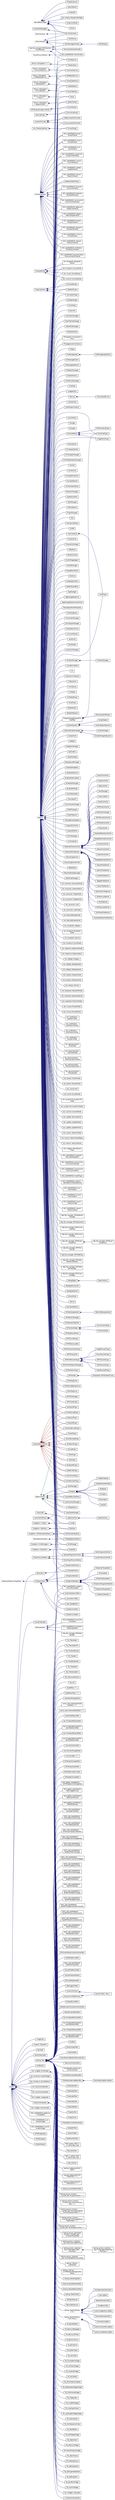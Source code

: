 digraph "类继承关系图"
{
  edge [fontname="Helvetica",fontsize="10",labelfontname="Helvetica",labelfontsize="10"];
  node [fontname="Helvetica",fontsize="10",shape=record];
  rankdir="LR";
  Node3025 [label="DBlurEffectWidget",height=0.2,width=0.4,color="grey75", fillcolor="white", style="filled"];
  Node3025 -> Node3026 [dir="back",color="midnightblue",fontsize="10",style="solid",fontname="Helvetica"];
  Node3026 [label="AvatarDel",height=0.2,width=0.4,color="black", fillcolor="white", style="filled",URL="$class_avatar_del.html"];
  Node3025 -> Node3027 [dir="back",color="midnightblue",fontsize="10",style="solid",fontname="Helvetica"];
  Node3027 [label="dcc::display::RecognizeWidget",height=0.2,width=0.4,color="black", fillcolor="white", style="filled",URL="$classdcc_1_1display_1_1_recognize_widget.html"];
  Node3025 -> Node3028 [dir="back",color="midnightblue",fontsize="10",style="solid",fontname="Helvetica"];
  Node3028 [label="ExpansionPanel",height=0.2,width=0.4,color="black", fillcolor="white", style="filled",URL="$class_expansion_panel.html"];
  Node3025 -> Node3029 [dir="back",color="midnightblue",fontsize="10",style="solid",fontname="Helvetica"];
  Node3029 [label="Frame",height=0.2,width=0.4,color="black", fillcolor="white", style="filled",URL="$class_frame.html"];
  Node3025 -> Node1475 [dir="back",color="midnightblue",fontsize="10",style="solid",fontname="Helvetica"];
  Node1475 [label="MainWindow",height=0.2,width=0.4,color="black", fillcolor="white", style="filled",URL="$class_main_window.html"];
  Node3025 -> Node3030 [dir="back",color="midnightblue",fontsize="10",style="solid",fontname="Helvetica"];
  Node3030 [label="ProgressLayout",height=0.2,width=0.4,color="black", fillcolor="white", style="filled",URL="$class_progress_layout.html"];
  Node3025 -> Node3031 [dir="back",color="midnightblue",fontsize="10",style="solid",fontname="Helvetica"];
  Node3031 [label="SearchResult",height=0.2,width=0.4,color="black", fillcolor="white", style="filled",URL="$class_search_result.html"];
  Node3025 -> Node2385 [dir="back",color="midnightblue",fontsize="10",style="solid",fontname="Helvetica"];
  Node2385 [label="WindowedFrame",height=0.2,width=0.4,color="black", fillcolor="white", style="filled",URL="$class_windowed_frame.html"];
  Node2952 [label="dde_file_manager::DFMAbstract\lEventHandler",height=0.2,width=0.4,color="black", fillcolor="white", style="filled",URL="$classdde__file__manager_1_1_d_f_m_abstract_event_handler.html"];
  Node2952 -> Node2813 [dir="back",color="midnightblue",fontsize="10",style="solid",fontname="Helvetica"];
  Node2813 [label="DFileManagerWindow",height=0.2,width=0.4,color="black", fillcolor="white", style="filled",URL="$class_d_file_manager_window.html"];
  Node2813 -> Node2814 [dir="back",color="midnightblue",fontsize="10",style="solid",fontname="Helvetica"];
  Node2814 [label="DFileDialog",height=0.2,width=0.4,color="black", fillcolor="white", style="filled",URL="$class_d_file_dialog.html"];
  Node2952 -> Node1211 [dir="back",color="midnightblue",fontsize="10",style="solid",fontname="Helvetica"];
  Node1211 [label="DFileService",height=0.2,width=0.4,color="black", fillcolor="white", style="filled",URL="$class_d_file_service.html"];
  Node2952 -> Node2953 [dir="back",color="midnightblue",fontsize="10",style="solid",fontname="Helvetica"];
  Node2953 [label="MenuActionEventHandler",height=0.2,width=0.4,color="black", fillcolor="white", style="filled",URL="$class_menu_action_event_handler.html"];
  Node2812 [label="DMainWindow",height=0.2,width=0.4,color="grey75", fillcolor="white", style="filled"];
  Node2812 -> Node1789 [dir="back",color="midnightblue",fontsize="10",style="solid",fontname="Helvetica"];
  Node1789 [label="DCC_NAMESPACE::MainWindow",height=0.2,width=0.4,color="black", fillcolor="white", style="filled",URL="$class_d_c_c___n_a_m_e_s_p_a_c_e_1_1_main_window.html"];
  Node2812 -> Node2813 [dir="back",color="midnightblue",fontsize="10",style="solid",fontname="Helvetica"];
  Node2812 -> Node2815 [dir="back",color="midnightblue",fontsize="10",style="solid",fontname="Helvetica"];
  Node2815 [label="MainFrame",height=0.2,width=0.4,color="black", fillcolor="white", style="filled",URL="$class_main_frame.html"];
  Node2812 -> Node1475 [dir="back",color="midnightblue",fontsize="10",style="solid",fontname="Helvetica"];
  Node2750 [label="DMusic::DSingleton\< T \>",height=0.2,width=0.4,color="black", fillcolor="white", style="filled",URL="$class_d_music_1_1_d_singleton.html"];
  Node2750 -> Node1270 [dir="back",color="midnightblue",fontsize="10",style="solid",fontname="Helvetica"];
  Node1270 [label="MediaLibrary",height=0.2,width=0.4,color="black", fillcolor="white", style="filled",URL="$class_media_library.html"];
  Node2749 [label="DMusic::DSingleton\l\< CommonService \>",height=0.2,width=0.4,color="black", fillcolor="white", style="filled",URL="$class_d_music_1_1_d_singleton.html"];
  Node2749 -> Node1067 [dir="back",color="midnightblue",fontsize="10",style="solid",fontname="Helvetica"];
  Node1067 [label="CommonService",height=0.2,width=0.4,color="black", fillcolor="white", style="filled",URL="$class_common_service.html"];
  Node2748 [label="DMusic::DSingleton\l\< DataBaseService \>",height=0.2,width=0.4,color="black", fillcolor="white", style="filled",URL="$class_d_music_1_1_d_singleton.html"];
  Node2748 -> Node1104 [dir="back",color="midnightblue",fontsize="10",style="solid",fontname="Helvetica"];
  Node1104 [label="DataBaseService",height=0.2,width=0.4,color="black", fillcolor="white", style="filled",URL="$class_data_base_service.html"];
  Node2746 [label="DMusic::DSingleton\l\< MetaDetector \>",height=0.2,width=0.4,color="black", fillcolor="white", style="filled",URL="$class_d_music_1_1_d_singleton.html"];
  Node2746 -> Node1275 [dir="back",color="midnightblue",fontsize="10",style="solid",fontname="Helvetica"];
  Node1275 [label="MetaDetector",height=0.2,width=0.4,color="black", fillcolor="white", style="filled",URL="$class_meta_detector.html"];
  Node2745 [label="DMusic::DSingleton\l\< MusicSettings \>",height=0.2,width=0.4,color="black", fillcolor="white", style="filled",URL="$class_d_music_1_1_d_singleton.html"];
  Node2745 -> Node1285 [dir="back",color="midnightblue",fontsize="10",style="solid",fontname="Helvetica"];
  Node1285 [label="MusicSettings",height=0.2,width=0.4,color="black", fillcolor="white", style="filled",URL="$class_music_settings.html"];
  Node2744 [label="DMusic::DSingleton\l\< Player \>",height=0.2,width=0.4,color="black", fillcolor="white", style="filled",URL="$class_d_music_1_1_d_singleton.html"];
  Node2744 -> Node1294 [dir="back",color="midnightblue",fontsize="10",style="solid",fontname="Helvetica"];
  Node1294 [label="Player",height=0.2,width=0.4,color="black", fillcolor="white", style="filled",URL="$class_player.html"];
  Node2743 [label="DMusic::DSingleton\l\< SpeechCenter \>",height=0.2,width=0.4,color="black", fillcolor="white", style="filled",URL="$class_d_music_1_1_d_singleton.html"];
  Node2743 -> Node1315 [dir="back",color="midnightblue",fontsize="10",style="solid",fontname="Helvetica"];
  Node1315 [label="SpeechCenter",height=0.2,width=0.4,color="black", fillcolor="white", style="filled",URL="$class_speech_center.html"];
  Node2730 [label="DStandardItem",height=0.2,width=0.4,color="grey75", fillcolor="white", style="filled"];
  Node2730 -> Node2731 [dir="back",color="midnightblue",fontsize="10",style="solid",fontname="Helvetica"];
  Node2731 [label="DCC_NAMESPACE::accounts\l::GroupItem",height=0.2,width=0.4,color="black", fillcolor="white", style="filled",URL="$class_d_c_c___n_a_m_e_s_p_a_c_e_1_1accounts_1_1_group_item.html"];
  Node2730 -> Node2732 [dir="back",color="midnightblue",fontsize="10",style="solid",fontname="Helvetica"];
  Node2732 [label="DCC_NAMESPACE::bluetooth\l::BtStandardItem",height=0.2,width=0.4,color="black", fillcolor="white", style="filled",URL="$class_d_c_c___n_a_m_e_s_p_a_c_e_1_1bluetooth_1_1_bt_standard_item.html"];
  Node2730 -> Node1184 [dir="back",color="midnightblue",fontsize="10",style="solid",fontname="Helvetica"];
  Node1184 [label="DCC_NAMESPACE::update\l::MirrorSourceItem",height=0.2,width=0.4,color="black", fillcolor="white", style="filled",URL="$class_d_c_c___n_a_m_e_s_p_a_c_e_1_1update_1_1_mirror_source_item.html"];
  Node2730 -> Node2733 [dir="back",color="midnightblue",fontsize="10",style="solid",fontname="Helvetica"];
  Node2733 [label="dde_file_manager::DFMSide\lBarItem",height=0.2,width=0.4,color="black", fillcolor="white", style="filled",URL="$classdde__file__manager_1_1_d_f_m_side_bar_item.html"];
  Node2583 [label="FrameProxyInterface",height=0.2,width=0.4,color="grey75", fillcolor="white", style="filled"];
  Node2583 -> Node1789 [dir="back",color="midnightblue",fontsize="10",style="solid",fontname="Helvetica"];
  Node2519 [label="DFileCopyMoveJob::Handle",height=0.2,width=0.4,color="black", fillcolor="white", style="filled",URL="$class_d_file_copy_move_job_1_1_handle.html"];
  Node2519 -> Node1245 [dir="back",color="midnightblue",fontsize="10",style="solid",fontname="Helvetica"];
  Node1245 [label="ErrorHandle",height=0.2,width=0.4,color="black", fillcolor="white", style="filled",URL="$class_error_handle.html"];
  Node2428 [label="IServicePlugin",height=0.2,width=0.4,color="black", fillcolor="white", style="filled",URL="$class_i_service_plugin.html"];
  Node2428 -> Node1286 [dir="back",color="midnightblue",fontsize="10",style="solid",fontname="Helvetica"];
  Node1286 [label="MusicVoicePlugin",height=0.2,width=0.4,color="black", fillcolor="white", style="filled",URL="$class_music_voice_plugin.html"];
  Node2384 [label="LauncherInterface",height=0.2,width=0.4,color="black", fillcolor="white", style="filled",URL="$class_launcher_interface.html"];
  Node2384 -> Node1607 [dir="back",color="midnightblue",fontsize="10",style="solid",fontname="Helvetica"];
  Node1607 [label="FullScreenFrame",height=0.2,width=0.4,color="black", fillcolor="white", style="filled",URL="$class_full_screen_frame.html"];
  Node2384 -> Node2385 [dir="back",color="midnightblue",fontsize="10",style="solid",fontname="Helvetica"];
  Node2348 [label="LocationProvider",height=0.2,width=0.4,color="black", fillcolor="white", style="filled",URL="$class_location_provider.html"];
  Node2348 -> Node1059 [dir="back",color="midnightblue",fontsize="10",style="solid",fontname="Helvetica"];
  Node1059 [label="CaiyunLocationProvider",height=0.2,width=0.4,color="black", fillcolor="white", style="filled",URL="$class_caiyun_location_provider.html"];
  Node2348 -> Node1202 [dir="back",color="midnightblue",fontsize="10",style="solid",fontname="Helvetica"];
  Node1202 [label="DeepinLocationProvider",height=0.2,width=0.4,color="black", fillcolor="white", style="filled",URL="$class_deepin_location_provider.html"];
  Node2340 [label="MainPanelDelegate",height=0.2,width=0.4,color="black", fillcolor="white", style="filled",URL="$class_main_panel_delegate.html"];
  Node2340 -> Node1475 [dir="back",color="midnightblue",fontsize="10",style="solid",fontname="Helvetica"];
  Node2271 [label="dcc::ModuleInterface",height=0.2,width=0.4,color="black", fillcolor="white", style="filled",URL="$classdcc_1_1_module_interface.html"];
  Node2271 -> Node1299 [dir="back",color="midnightblue",fontsize="10",style="solid",fontname="Helvetica"];
  Node1299 [label="PrivacyPlugin",height=0.2,width=0.4,color="black", fillcolor="white", style="filled",URL="$class_privacy_plugin.html"];
  Node2269 [label="ModuleInterface",height=0.2,width=0.4,color="grey75", fillcolor="white", style="filled"];
  Node2269 -> Node1051 [dir="back",color="midnightblue",fontsize="10",style="solid",fontname="Helvetica"];
  Node1051 [label="BatteryHealthPlugin",height=0.2,width=0.4,color="black", fillcolor="white", style="filled",URL="$class_battery_health_plugin.html"];
  Node2269 -> Node1161 [dir="back",color="midnightblue",fontsize="10",style="solid",fontname="Helvetica"];
  Node1161 [label="DCC_NAMESPACE::accounts\l::AccountsModule",height=0.2,width=0.4,color="black", fillcolor="white", style="filled",URL="$class_d_c_c___n_a_m_e_s_p_a_c_e_1_1accounts_1_1_accounts_module.html"];
  Node2269 -> Node1162 [dir="back",color="midnightblue",fontsize="10",style="solid",fontname="Helvetica"];
  Node1162 [label="DCC_NAMESPACE::bluetooth\l::BluetoothModule",height=0.2,width=0.4,color="black", fillcolor="white", style="filled",URL="$class_d_c_c___n_a_m_e_s_p_a_c_e_1_1bluetooth_1_1_bluetooth_module.html"];
  Node2269 -> Node1165 [dir="back",color="midnightblue",fontsize="10",style="solid",fontname="Helvetica"];
  Node1165 [label="DCC_NAMESPACE::commoninfo\l::CommonInfoModule",height=0.2,width=0.4,color="black", fillcolor="white", style="filled",URL="$class_d_c_c___n_a_m_e_s_p_a_c_e_1_1commoninfo_1_1_common_info_module.html"];
  Node2269 -> Node1167 [dir="back",color="midnightblue",fontsize="10",style="solid",fontname="Helvetica"];
  Node1167 [label="DCC_NAMESPACE::datetime\l::DatetimeModule",height=0.2,width=0.4,color="black", fillcolor="white", style="filled",URL="$class_d_c_c___n_a_m_e_s_p_a_c_e_1_1datetime_1_1_datetime_module.html"];
  Node2269 -> Node1168 [dir="back",color="midnightblue",fontsize="10",style="solid",fontname="Helvetica"];
  Node1168 [label="DCC_NAMESPACE::defapp\l::DefaultAppsModule",height=0.2,width=0.4,color="black", fillcolor="white", style="filled",URL="$class_d_c_c___n_a_m_e_s_p_a_c_e_1_1defapp_1_1_default_apps_module.html"];
  Node2269 -> Node1169 [dir="back",color="midnightblue",fontsize="10",style="solid",fontname="Helvetica"];
  Node1169 [label="DCC_NAMESPACE::display\l::DisplayModule",height=0.2,width=0.4,color="black", fillcolor="white", style="filled",URL="$class_d_c_c___n_a_m_e_s_p_a_c_e_1_1display_1_1_display_module.html"];
  Node2269 -> Node1171 [dir="back",color="midnightblue",fontsize="10",style="solid",fontname="Helvetica"];
  Node1171 [label="DCC_NAMESPACE::keyboard\l::KeyboardModule",height=0.2,width=0.4,color="black", fillcolor="white", style="filled",URL="$class_d_c_c___n_a_m_e_s_p_a_c_e_1_1keyboard_1_1_keyboard_module.html"];
  Node2269 -> Node1172 [dir="back",color="midnightblue",fontsize="10",style="solid",fontname="Helvetica"];
  Node1172 [label="DCC_NAMESPACE::mouse\l::MouseModule",height=0.2,width=0.4,color="black", fillcolor="white", style="filled",URL="$class_d_c_c___n_a_m_e_s_p_a_c_e_1_1mouse_1_1_mouse_module.html"];
  Node2269 -> Node1173 [dir="back",color="midnightblue",fontsize="10",style="solid",fontname="Helvetica"];
  Node1173 [label="DCC_NAMESPACE::network\l::NetworkModule",height=0.2,width=0.4,color="black", fillcolor="white", style="filled",URL="$class_d_c_c___n_a_m_e_s_p_a_c_e_1_1network_1_1_network_module.html"];
  Node2269 -> Node1175 [dir="back",color="midnightblue",fontsize="10",style="solid",fontname="Helvetica"];
  Node1175 [label="DCC_NAMESPACE::notification\l::NotificationModule",height=0.2,width=0.4,color="black", fillcolor="white", style="filled",URL="$class_d_c_c___n_a_m_e_s_p_a_c_e_1_1notification_1_1_notification_module.html"];
  Node2269 -> Node1176 [dir="back",color="midnightblue",fontsize="10",style="solid",fontname="Helvetica"];
  Node1176 [label="DCC_NAMESPACE::personalization\l::PersonalizationModule",height=0.2,width=0.4,color="black", fillcolor="white", style="filled",URL="$class_d_c_c___n_a_m_e_s_p_a_c_e_1_1personalization_1_1_personalization_module.html"];
  Node2269 -> Node1177 [dir="back",color="midnightblue",fontsize="10",style="solid",fontname="Helvetica"];
  Node1177 [label="DCC_NAMESPACE::power\l::PowerModule",height=0.2,width=0.4,color="black", fillcolor="white", style="filled",URL="$class_d_c_c___n_a_m_e_s_p_a_c_e_1_1power_1_1_power_module.html"];
  Node2269 -> Node1178 [dir="back",color="midnightblue",fontsize="10",style="solid",fontname="Helvetica"];
  Node1178 [label="DCC_NAMESPACE::sound\l::SoundModule",height=0.2,width=0.4,color="black", fillcolor="white", style="filled",URL="$class_d_c_c___n_a_m_e_s_p_a_c_e_1_1sound_1_1_sound_module.html"];
  Node2269 -> Node1180 [dir="back",color="midnightblue",fontsize="10",style="solid",fontname="Helvetica"];
  Node1180 [label="DCC_NAMESPACE::sync\l::SyncModule",height=0.2,width=0.4,color="black", fillcolor="white", style="filled",URL="$class_d_c_c___n_a_m_e_s_p_a_c_e_1_1sync_1_1_sync_module.html"];
  Node2269 -> Node1181 [dir="back",color="midnightblue",fontsize="10",style="solid",fontname="Helvetica"];
  Node1181 [label="DCC_NAMESPACE::systeminfo\l::SystemInfoModule",height=0.2,width=0.4,color="black", fillcolor="white", style="filled",URL="$class_d_c_c___n_a_m_e_s_p_a_c_e_1_1systeminfo_1_1_system_info_module.html"];
  Node2269 -> Node1183 [dir="back",color="midnightblue",fontsize="10",style="solid",fontname="Helvetica"];
  Node1183 [label="DCC_NAMESPACE::unionid\l::UnionidModule",height=0.2,width=0.4,color="black", fillcolor="white", style="filled",URL="$class_d_c_c___n_a_m_e_s_p_a_c_e_1_1unionid_1_1_unionid_module.html"];
  Node2269 -> Node1185 [dir="back",color="midnightblue",fontsize="10",style="solid",fontname="Helvetica"];
  Node1185 [label="DCC_NAMESPACE::update\l::UpdateModule",height=0.2,width=0.4,color="black", fillcolor="white", style="filled",URL="$class_d_c_c___n_a_m_e_s_p_a_c_e_1_1update_1_1_update_module.html"];
  Node2269 -> Node1187 [dir="back",color="midnightblue",fontsize="10",style="solid",fontname="Helvetica"];
  Node1187 [label="DCC_NAMESPACE::wacom\l::WacomModule",height=0.2,width=0.4,color="black", fillcolor="white", style="filled",URL="$class_d_c_c___n_a_m_e_s_p_a_c_e_1_1wacom_1_1_wacom_module.html"];
  Node2267 [label="ModuleWorker",height=0.2,width=0.4,color="black", fillcolor="white", style="filled",URL="$class_module_worker.html"];
  Node2267 -> Node1119 [dir="back",color="midnightblue",fontsize="10",style="solid",fontname="Helvetica"];
  Node1119 [label="dcc::bluetooth::Bluetooth\lWorker",height=0.2,width=0.4,color="black", fillcolor="white", style="filled",URL="$classdcc_1_1bluetooth_1_1_bluetooth_worker.html"];
  Node2267 -> Node1122 [dir="back",color="midnightblue",fontsize="10",style="solid",fontname="Helvetica"];
  Node1122 [label="dcc::cloudsync::SyncWorker",height=0.2,width=0.4,color="black", fillcolor="white", style="filled",URL="$classdcc_1_1cloudsync_1_1_sync_worker.html"];
  Node2267 -> Node1149 [dir="back",color="midnightblue",fontsize="10",style="solid",fontname="Helvetica"];
  Node1149 [label="dcc::sound::SoundWorker",height=0.2,width=0.4,color="black", fillcolor="white", style="filled",URL="$classdcc_1_1sound_1_1_sound_worker.html"];
  Node2267 -> Node1153 [dir="back",color="midnightblue",fontsize="10",style="solid",fontname="Helvetica"];
  Node1153 [label="dcc::unionid::UnionidWorker",height=0.2,width=0.4,color="black", fillcolor="white", style="filled",URL="$classdcc_1_1unionid_1_1_unionid_worker.html"];
  Node2099 [label="PluginInterface",height=0.2,width=0.4,color="black", fillcolor="white", style="filled",URL="$class_plugin_interface.html"];
  Node2099 -> Node1061 [dir="back",color="midnightblue",fontsize="10",style="solid",fontname="Helvetica"];
  Node1061 [label="CalculatorPlugin",height=0.2,width=0.4,color="black", fillcolor="white", style="filled",URL="$class_calculator_plugin.html"];
  Node2099 -> Node1246 [dir="back",color="midnightblue",fontsize="10",style="solid",fontname="Helvetica"];
  Node1246 [label="ExamplePlugin",height=0.2,width=0.4,color="black", fillcolor="white", style="filled",URL="$class_example_plugin.html"];
  Node2099 -> Node1344 [dir="back",color="midnightblue",fontsize="10",style="solid",fontname="Helvetica"];
  Node1344 [label="WeatherPlugin",height=0.2,width=0.4,color="black", fillcolor="white", style="filled",URL="$class_weather_plugin.html"];
  Node2096 [label="PluginProxyInterface",height=0.2,width=0.4,color="black", fillcolor="white", style="filled",URL="$class_plugin_proxy_interface.html"];
  Node2096 -> Node1028 [dir="back",color="firebrick4",fontsize="10",style="solid",fontname="Helvetica"];
  Node1028 [label="AbstractPluginsController",height=0.2,width=0.4,color="black", fillcolor="white", style="filled",URL="$class_abstract_plugins_controller.html"];
  Node1028 -> Node1029 [dir="back",color="midnightblue",fontsize="10",style="solid",fontname="Helvetica"];
  Node1029 [label="DockPluginsController",height=0.2,width=0.4,color="black", fillcolor="white", style="filled",URL="$class_dock_plugins_controller.html"];
  Node1028 -> Node1030 [dir="back",color="midnightblue",fontsize="10",style="solid",fontname="Helvetica"];
  Node1030 [label="SystemTraysController",height=0.2,width=0.4,color="black", fillcolor="white", style="filled",URL="$class_system_trays_controller.html"];
  Node2096 -> Node2097 [dir="back",color="midnightblue",fontsize="10",style="solid",fontname="Helvetica"];
  Node2097 [label="MockPluginProxyInterface",height=0.2,width=0.4,color="black", fillcolor="white", style="filled",URL="$class_mock_plugin_proxy_interface.html"];
  Node2095 [label="PluginsItemInterface",height=0.2,width=0.4,color="black", fillcolor="white", style="filled",URL="$class_plugins_item_interface.html",tooltip="The PluginsItemInterface class the dock plugins item interface, all dock plugins should inheirt this ..."];
  Node2095 -> Node1057 [dir="back",color="firebrick4",fontsize="10",style="solid",fontname="Helvetica"];
  Node1057 [label="BluetoothPlugin",height=0.2,width=0.4,color="black", fillcolor="white", style="filled",URL="$class_bluetooth_plugin.html"];
  Node2095 -> Node1105 [dir="back",color="firebrick4",fontsize="10",style="solid",fontname="Helvetica"];
  Node1105 [label="DatetimePlugin",height=0.2,width=0.4,color="black", fillcolor="white", style="filled",URL="$class_datetime_plugin.html"];
  Node2095 -> Node1238 [dir="back",color="firebrick4",fontsize="10",style="solid",fontname="Helvetica"];
  Node1238 [label="DiskMountPlugin",height=0.2,width=0.4,color="black", fillcolor="white", style="filled",URL="$class_disk_mount_plugin.html"];
  Node2095 -> Node1259 [dir="back",color="firebrick4",fontsize="10",style="solid",fontname="Helvetica"];
  Node1259 [label="HomeMonitorPlugin",height=0.2,width=0.4,color="black", fillcolor="white", style="filled",URL="$class_home_monitor_plugin.html"];
  Node2095 -> Node1266 [dir="back",color="firebrick4",fontsize="10",style="solid",fontname="Helvetica"];
  Node1266 [label="KeyboardPlugin",height=0.2,width=0.4,color="black", fillcolor="white", style="filled",URL="$class_keyboard_plugin.html"];
  Node2095 -> Node1284 [dir="back",color="firebrick4",fontsize="10",style="solid",fontname="Helvetica"];
  Node1284 [label="MultitaskingPlugin",height=0.2,width=0.4,color="black", fillcolor="white", style="filled",URL="$class_multitasking_plugin.html"];
  Node2095 -> Node1288 [dir="back",color="firebrick4",fontsize="10",style="solid",fontname="Helvetica"];
  Node1288 [label="NetworkPlugin",height=0.2,width=0.4,color="black", fillcolor="white", style="filled",URL="$class_network_plugin.html"];
  Node2095 -> Node1289 [dir="back",color="firebrick4",fontsize="10",style="solid",fontname="Helvetica"];
  Node1289 [label="OnboardPlugin",height=0.2,width=0.4,color="black", fillcolor="white", style="filled",URL="$class_onboard_plugin.html"];
  Node2095 -> Node1291 [dir="back",color="firebrick4",fontsize="10",style="solid",fontname="Helvetica"];
  Node1291 [label="OverlayWarningPlugin",height=0.2,width=0.4,color="black", fillcolor="white", style="filled",URL="$class_overlay_warning_plugin.html"];
  Node2095 -> Node1297 [dir="back",color="firebrick4",fontsize="10",style="solid",fontname="Helvetica"];
  Node1297 [label="PowerPlugin",height=0.2,width=0.4,color="black", fillcolor="white", style="filled",URL="$class_power_plugin.html"];
  Node2095 -> Node1311 [dir="back",color="firebrick4",fontsize="10",style="solid",fontname="Helvetica"];
  Node1311 [label="ShowDesktopPlugin",height=0.2,width=0.4,color="black", fillcolor="white", style="filled",URL="$class_show_desktop_plugin.html"];
  Node2095 -> Node1312 [dir="back",color="firebrick4",fontsize="10",style="solid",fontname="Helvetica"];
  Node1312 [label="ShutdownPlugin",height=0.2,width=0.4,color="black", fillcolor="white", style="filled",URL="$class_shutdown_plugin.html"];
  Node2095 -> Node1314 [dir="back",color="firebrick4",fontsize="10",style="solid",fontname="Helvetica"];
  Node1314 [label="SoundPlugin",height=0.2,width=0.4,color="black", fillcolor="white", style="filled",URL="$class_sound_plugin.html"];
  Node2095 -> Node1325 [dir="back",color="firebrick4",fontsize="10",style="solid",fontname="Helvetica"];
  Node1325 [label="TrashPlugin",height=0.2,width=0.4,color="black", fillcolor="white", style="filled",URL="$class_trash_plugin.html"];
  Node2095 -> Node1326 [dir="back",color="firebrick4",fontsize="10",style="solid",fontname="Helvetica"];
  Node1326 [label="TrayPlugin",height=0.2,width=0.4,color="black", fillcolor="white", style="filled",URL="$class_tray_plugin.html"];
  Node2043 [label="QAbstractGraphicsShapeItem",height=0.2,width=0.4,color="grey75", fillcolor="white", style="filled"];
  Node2043 -> Node2044 [dir="back",color="midnightblue",fontsize="10",style="solid",fontname="Helvetica"];
  Node2044 [label="CGraphicsItem",height=0.2,width=0.4,color="black", fillcolor="white", style="filled",URL="$class_c_graphics_item.html"];
  Node2044 -> Node2045 [dir="back",color="midnightblue",fontsize="10",style="solid",fontname="Helvetica"];
  Node2045 [label="CGraphicsCutItem",height=0.2,width=0.4,color="black", fillcolor="white", style="filled",URL="$class_c_graphics_cut_item.html"];
  Node2044 -> Node1064 [dir="back",color="midnightblue",fontsize="10",style="solid",fontname="Helvetica"];
  Node1064 [label="CGraphicsItemGroup",height=0.2,width=0.4,color="black", fillcolor="white", style="filled",URL="$class_c_graphics_item_group.html",tooltip="The CGraphicsItemGroup class 组合图元管理类 所有的图元操作都通过该类执行。 "];
  Node2044 -> Node2046 [dir="back",color="midnightblue",fontsize="10",style="solid",fontname="Helvetica"];
  Node2046 [label="CGraphicsLineItem",height=0.2,width=0.4,color="black", fillcolor="white", style="filled",URL="$class_c_graphics_line_item.html"];
  Node2044 -> Node2047 [dir="back",color="midnightblue",fontsize="10",style="solid",fontname="Helvetica"];
  Node2047 [label="CGraphicsPenItem",height=0.2,width=0.4,color="black", fillcolor="white", style="filled",URL="$class_c_graphics_pen_item.html"];
  Node2044 -> Node2048 [dir="back",color="midnightblue",fontsize="10",style="solid",fontname="Helvetica"];
  Node2048 [label="CGraphicsRectItem",height=0.2,width=0.4,color="black", fillcolor="white", style="filled",URL="$class_c_graphics_rect_item.html"];
  Node2048 -> Node2049 [dir="back",color="midnightblue",fontsize="10",style="solid",fontname="Helvetica"];
  Node2049 [label="CGraphicsEllipseItem",height=0.2,width=0.4,color="black", fillcolor="white", style="filled",URL="$class_c_graphics_ellipse_item.html"];
  Node2048 -> Node2050 [dir="back",color="midnightblue",fontsize="10",style="solid",fontname="Helvetica"];
  Node2050 [label="CGraphicsPolygonalStarItem",height=0.2,width=0.4,color="black", fillcolor="white", style="filled",URL="$class_c_graphics_polygonal_star_item.html"];
  Node2048 -> Node2051 [dir="back",color="midnightblue",fontsize="10",style="solid",fontname="Helvetica"];
  Node2051 [label="CGraphicsPolygonItem",height=0.2,width=0.4,color="black", fillcolor="white", style="filled",URL="$class_c_graphics_polygon_item.html"];
  Node2048 -> Node2052 [dir="back",color="midnightblue",fontsize="10",style="solid",fontname="Helvetica"];
  Node2052 [label="CGraphicsTextItem",height=0.2,width=0.4,color="black", fillcolor="white", style="filled",URL="$class_c_graphics_text_item.html"];
  Node2048 -> Node2053 [dir="back",color="midnightblue",fontsize="10",style="solid",fontname="Helvetica"];
  Node2053 [label="CGraphicsTriangleItem",height=0.2,width=0.4,color="black", fillcolor="white", style="filled",URL="$class_c_graphics_triangle_item.html"];
  Node2048 -> Node2054 [dir="back",color="midnightblue",fontsize="10",style="solid",fontname="Helvetica"];
  Node2054 [label="CPictureItem",height=0.2,width=0.4,color="black", fillcolor="white", style="filled",URL="$class_c_picture_item.html"];
  Node1788 [label="QDBusContext",height=0.2,width=0.4,color="grey75", fillcolor="white", style="filled"];
  Node1788 -> Node1038 [dir="back",color="midnightblue",fontsize="10",style="solid",fontname="Helvetica"];
  Node1038 [label="AcessControlManager",height=0.2,width=0.4,color="black", fillcolor="white", style="filled",URL="$class_acess_control_manager.html"];
  Node1788 -> Node1044 [dir="back",color="midnightblue",fontsize="10",style="solid",fontname="Helvetica"];
  Node1044 [label="BaseJob",height=0.2,width=0.4,color="black", fillcolor="white", style="filled",URL="$class_base_job.html"];
  Node1044 -> Node1045 [dir="back",color="midnightblue",fontsize="10",style="solid",fontname="Helvetica"];
  Node1045 [label="CopyJob",height=0.2,width=0.4,color="black", fillcolor="white", style="filled",URL="$class_copy_job.html"];
  Node1044 -> Node1046 [dir="back",color="midnightblue",fontsize="10",style="solid",fontname="Helvetica"];
  Node1046 [label="CreateFolderJob",height=0.2,width=0.4,color="black", fillcolor="white", style="filled",URL="$class_create_folder_job.html"];
  Node1044 -> Node1047 [dir="back",color="midnightblue",fontsize="10",style="solid",fontname="Helvetica"];
  Node1047 [label="CreateTemplateFileJob",height=0.2,width=0.4,color="black", fillcolor="white", style="filled",URL="$class_create_template_file_job.html"];
  Node1044 -> Node1048 [dir="back",color="midnightblue",fontsize="10",style="solid",fontname="Helvetica"];
  Node1048 [label="DeleteJob",height=0.2,width=0.4,color="black", fillcolor="white", style="filled",URL="$class_delete_job.html"];
  Node1044 -> Node1049 [dir="back",color="midnightblue",fontsize="10",style="solid",fontname="Helvetica"];
  Node1049 [label="MoveJob",height=0.2,width=0.4,color="black", fillcolor="white", style="filled",URL="$class_move_job.html"];
  Node1044 -> Node1050 [dir="back",color="midnightblue",fontsize="10",style="solid",fontname="Helvetica"];
  Node1050 [label="RenameJob",height=0.2,width=0.4,color="black", fillcolor="white", style="filled",URL="$class_rename_job.html"];
  Node1788 -> Node1789 [dir="back",color="darkgreen",fontsize="10",style="solid",fontname="Helvetica"];
  Node1788 -> Node1247 [dir="back",color="darkgreen",fontsize="10",style="solid",fontname="Helvetica"];
  Node1247 [label="ExporteDBusInterface",height=0.2,width=0.4,color="black", fillcolor="white", style="filled",URL="$class_exporte_d_bus_interface.html"];
  Node1788 -> Node1254 [dir="back",color="darkgreen",fontsize="10",style="solid",fontname="Helvetica"];
  Node1254 [label="FileOperation",height=0.2,width=0.4,color="black", fillcolor="white", style="filled",URL="$class_file_operation.html"];
  Node1788 -> Node1328 [dir="back",color="midnightblue",fontsize="10",style="solid",fontname="Helvetica"];
  Node1328 [label="UserShareManager",height=0.2,width=0.4,color="black", fillcolor="white", style="filled",URL="$class_user_share_manager.html"];
  Node1788 -> Node1332 [dir="back",color="midnightblue",fontsize="10",style="solid",fontname="Helvetica"];
  Node1332 [label="VaultManager",height=0.2,width=0.4,color="black", fillcolor="white", style="filled",URL="$class_vault_manager.html",tooltip="The VaultManager class 保险箱管理类 "];
  Node1605 [label="QLabel",height=0.2,width=0.4,color="grey75", fillcolor="white", style="filled"];
  Node1605 -> Node1606 [dir="back",color="midnightblue",fontsize="10",style="solid",fontname="Helvetica"];
  Node1606 [label="BoxFrame",height=0.2,width=0.4,color="black", fillcolor="white", style="filled",URL="$class_box_frame.html"];
  Node1606 -> Node1607 [dir="back",color="midnightblue",fontsize="10",style="solid",fontname="Helvetica"];
  Node1605 -> Node1608 [dir="back",color="midnightblue",fontsize="10",style="solid",fontname="Helvetica"];
  Node1608 [label="dcc::accounts::AvatarWidget",height=0.2,width=0.4,color="black", fillcolor="white", style="filled",URL="$classdcc_1_1accounts_1_1_avatar_widget.html"];
  Node1605 -> Node1609 [dir="back",color="midnightblue",fontsize="10",style="solid",fontname="Helvetica"];
  Node1609 [label="dcc::cloudsync::SyncStateIcon",height=0.2,width=0.4,color="black", fillcolor="white", style="filled",URL="$classdcc_1_1cloudsync_1_1_sync_state_icon.html"];
  Node1605 -> Node1610 [dir="back",color="midnightblue",fontsize="10",style="solid",fontname="Helvetica"];
  Node1610 [label="dcc::QuickSwitchButton",height=0.2,width=0.4,color="black", fillcolor="white", style="filled",URL="$classdcc_1_1_quick_switch_button.html"];
  Node1605 -> Node1611 [dir="back",color="midnightblue",fontsize="10",style="solid",fontname="Helvetica"];
  Node1611 [label="dcc::sound::SoundLabel",height=0.2,width=0.4,color="black", fillcolor="white", style="filled",URL="$classdcc_1_1sound_1_1_sound_label.html"];
  Node1605 -> Node1612 [dir="back",color="midnightblue",fontsize="10",style="solid",fontname="Helvetica"];
  Node1612 [label="dcc::widgets::LargeLabel",height=0.2,width=0.4,color="black", fillcolor="white", style="filled",URL="$classdcc_1_1widgets_1_1_large_label.html"];
  Node1605 -> Node1613 [dir="back",color="midnightblue",fontsize="10",style="solid",fontname="Helvetica"];
  Node1613 [label="dcc::widgets::NormalLabel",height=0.2,width=0.4,color="black", fillcolor="white", style="filled",URL="$classdcc_1_1widgets_1_1_normal_label.html"];
  Node1605 -> Node1614 [dir="back",color="midnightblue",fontsize="10",style="solid",fontname="Helvetica"];
  Node1614 [label="dcc::widgets::SmallLabel",height=0.2,width=0.4,color="black", fillcolor="white", style="filled",URL="$classdcc_1_1widgets_1_1_small_label.html"];
  Node1614 -> Node1615 [dir="back",color="midnightblue",fontsize="10",style="solid",fontname="Helvetica"];
  Node1615 [label="dcc::widgets::TipsLabel",height=0.2,width=0.4,color="black", fillcolor="white", style="filled",URL="$classdcc_1_1widgets_1_1_tips_label.html"];
  Node1605 -> Node1616 [dir="back",color="midnightblue",fontsize="10",style="solid",fontname="Helvetica"];
  Node1616 [label="DCC_NAMESPACE::datetime\l::TimeSetEdit",height=0.2,width=0.4,color="black", fillcolor="white", style="filled",URL="$class_d_c_c___n_a_m_e_s_p_a_c_e_1_1datetime_1_1_time_set_edit.html"];
  Node1605 -> Node1617 [dir="back",color="midnightblue",fontsize="10",style="solid",fontname="Helvetica"];
  Node1617 [label="DCC_NAMESPACE::sync\l::AvatarWidget",height=0.2,width=0.4,color="black", fillcolor="white", style="filled",URL="$class_d_c_c___n_a_m_e_s_p_a_c_e_1_1sync_1_1_avatar_widget.html"];
  Node1605 -> Node1618 [dir="back",color="midnightblue",fontsize="10",style="solid",fontname="Helvetica"];
  Node1618 [label="DCC_NAMESPACE::unionid\l::AvatarWidget",height=0.2,width=0.4,color="black", fillcolor="white", style="filled",URL="$class_d_c_c___n_a_m_e_s_p_a_c_e_1_1unionid_1_1_avatar_widget.html"];
  Node1605 -> Node1619 [dir="back",color="midnightblue",fontsize="10",style="solid",fontname="Helvetica"];
  Node1619 [label="DFMElidedLable",height=0.2,width=0.4,color="black", fillcolor="white", style="filled",URL="$class_d_f_m_elided_lable.html"];
  Node1605 -> Node1620 [dir="back",color="midnightblue",fontsize="10",style="solid",fontname="Helvetica"];
  Node1620 [label="DFMElidLabel",height=0.2,width=0.4,color="black", fillcolor="white", style="filled",URL="$class_d_f_m_elid_label.html"];
  Node1605 -> Node1621 [dir="back",color="midnightblue",fontsize="10",style="solid",fontname="Helvetica"];
  Node1621 [label="GradientLabel",height=0.2,width=0.4,color="black", fillcolor="white", style="filled",URL="$class_gradient_label.html"];
  Node1605 -> Node1622 [dir="back",color="midnightblue",fontsize="10",style="solid",fontname="Helvetica"];
  Node1622 [label="GroupTitleLabel",height=0.2,width=0.4,color="black", fillcolor="white", style="filled",URL="$class_group_title_label.html"];
  Node1605 -> Node1623 [dir="back",color="midnightblue",fontsize="10",style="solid",fontname="Helvetica"];
  Node1623 [label="ImageView",height=0.2,width=0.4,color="black", fillcolor="white", style="filled",URL="$class_image_view.html"];
  Node1605 -> Node1624 [dir="back",color="midnightblue",fontsize="10",style="solid",fontname="Helvetica"];
  Node1624 [label="installer::TooltipPin",height=0.2,width=0.4,color="black", fillcolor="white", style="filled",URL="$classinstaller_1_1_tooltip_pin.html"];
  Node1605 -> Node1625 [dir="back",color="midnightblue",fontsize="10",style="solid",fontname="Helvetica"];
  Node1625 [label="KeyLabel",height=0.2,width=0.4,color="black", fillcolor="white", style="filled",URL="$class_key_label.html"];
  Node1605 -> Node1626 [dir="back",color="midnightblue",fontsize="10",style="solid",fontname="Helvetica"];
  Node1626 [label="SectionKeyLabel",height=0.2,width=0.4,color="black", fillcolor="white", style="filled",URL="$class_section_key_label.html"];
  Node1605 -> Node1627 [dir="back",color="midnightblue",fontsize="10",style="solid",fontname="Helvetica"];
  Node1627 [label="SectionValueLabel",height=0.2,width=0.4,color="black", fillcolor="white", style="filled",URL="$class_section_value_label.html"];
  Node1627 -> Node1628 [dir="back",color="midnightblue",fontsize="10",style="solid",fontname="Helvetica"];
  Node1628 [label="LinkSectionValueLabel",height=0.2,width=0.4,color="black", fillcolor="white", style="filled",URL="$class_link_section_value_label.html"];
  Node1605 -> Node1629 [dir="back",color="midnightblue",fontsize="10",style="solid",fontname="Helvetica"];
  Node1629 [label="SsidButton",height=0.2,width=0.4,color="black", fillcolor="white", style="filled",URL="$class_ssid_button.html"];
  Node1474 [label="QMainWindow",height=0.2,width=0.4,color="grey75", fillcolor="white", style="filled"];
  Node1474 -> Node1475 [dir="back",color="midnightblue",fontsize="10",style="solid",fontname="Helvetica"];
  Node1027 [label="QObject",height=0.2,width=0.4,color="grey75", fillcolor="white", style="filled"];
  Node1027 -> Node1028 [dir="back",color="midnightblue",fontsize="10",style="solid",fontname="Helvetica"];
  Node1027 -> Node1031 [dir="back",color="midnightblue",fontsize="10",style="solid",fontname="Helvetica"];
  Node1031 [label="AbstractScreen",height=0.2,width=0.4,color="black", fillcolor="white", style="filled",URL="$class_abstract_screen.html"];
  Node1031 -> Node1032 [dir="back",color="midnightblue",fontsize="10",style="solid",fontname="Helvetica"];
  Node1032 [label="ScreenObject",height=0.2,width=0.4,color="black", fillcolor="white", style="filled",URL="$class_screen_object.html"];
  Node1031 -> Node1033 [dir="back",color="midnightblue",fontsize="10",style="solid",fontname="Helvetica"];
  Node1033 [label="ScreenObjectWayland",height=0.2,width=0.4,color="black", fillcolor="white", style="filled",URL="$class_screen_object_wayland.html"];
  Node1027 -> Node1034 [dir="back",color="midnightblue",fontsize="10",style="solid",fontname="Helvetica"];
  Node1034 [label="AbstractScreenManager",height=0.2,width=0.4,color="black", fillcolor="white", style="filled",URL="$class_abstract_screen_manager.html"];
  Node1034 -> Node1035 [dir="back",color="midnightblue",fontsize="10",style="solid",fontname="Helvetica"];
  Node1035 [label="ScreenManager",height=0.2,width=0.4,color="black", fillcolor="white", style="filled",URL="$class_screen_manager.html"];
  Node1034 -> Node1036 [dir="back",color="midnightblue",fontsize="10",style="solid",fontname="Helvetica"];
  Node1036 [label="ScreenManagerWayland",height=0.2,width=0.4,color="black", fillcolor="white", style="filled",URL="$class_screen_manager_wayland.html"];
  Node1027 -> Node1037 [dir="back",color="midnightblue",fontsize="10",style="solid",fontname="Helvetica"];
  Node1037 [label="AccessPoint",height=0.2,width=0.4,color="black", fillcolor="white", style="filled",URL="$class_access_point.html"];
  Node1027 -> Node1038 [dir="back",color="midnightblue",fontsize="10",style="solid",fontname="Helvetica"];
  Node1027 -> Node1039 [dir="back",color="midnightblue",fontsize="10",style="solid",fontname="Helvetica"];
  Node1039 [label="Adapter",height=0.2,width=0.4,color="black", fillcolor="white", style="filled",URL="$class_adapter.html"];
  Node1027 -> Node1040 [dir="back",color="midnightblue",fontsize="10",style="solid",fontname="Helvetica"];
  Node1040 [label="AdaptersManager",height=0.2,width=0.4,color="black", fillcolor="white", style="filled",URL="$class_adapters_manager.html"];
  Node1027 -> Node470 [dir="back",color="midnightblue",fontsize="10",style="solid",fontname="Helvetica"];
  Node470 [label="AppController",height=0.2,width=0.4,color="black", fillcolor="white", style="filled",URL="$class_app_controller.html"];
  Node470 -> Node471 [dir="back",color="midnightblue",fontsize="10",style="solid",fontname="Helvetica"];
  Node471 [label="AppController_",height=0.2,width=0.4,color="black", fillcolor="white", style="filled",URL="$class_app_controller__.html"];
  Node1027 -> Node1041 [dir="back",color="midnightblue",fontsize="10",style="solid",fontname="Helvetica"];
  Node1041 [label="Application",height=0.2,width=0.4,color="black", fillcolor="white", style="filled",URL="$class_application.html"];
  Node1027 -> Node1042 [dir="back",color="midnightblue",fontsize="10",style="solid",fontname="Helvetica"];
  Node1042 [label="AppsManager",height=0.2,width=0.4,color="black", fillcolor="white", style="filled",URL="$class_apps_manager.html"];
  Node1027 -> Node1043 [dir="back",color="midnightblue",fontsize="10",style="solid",fontname="Helvetica"];
  Node1043 [label="BackgroundManager",height=0.2,width=0.4,color="black", fillcolor="white", style="filled",URL="$class_background_manager.html"];
  Node1027 -> Node1044 [dir="back",color="midnightblue",fontsize="10",style="solid",fontname="Helvetica"];
  Node1027 -> Node1051 [dir="back",color="midnightblue",fontsize="10",style="solid",fontname="Helvetica"];
  Node1027 -> Node1052 [dir="back",color="midnightblue",fontsize="10",style="solid",fontname="Helvetica"];
  Node1052 [label="BluetoothAdapter",height=0.2,width=0.4,color="black", fillcolor="white", style="filled",URL="$class_bluetooth_adapter.html",tooltip="蓝牙模块适配器，管理终端的蓝牙设备，是一对多的关系 "];
  Node1027 -> Node1053 [dir="back",color="midnightblue",fontsize="10",style="solid",fontname="Helvetica"];
  Node1053 [label="BluetoothDevice",height=0.2,width=0.4,color="black", fillcolor="white", style="filled",URL="$class_bluetooth_device.html",tooltip="蓝牙连接的终端设备，例如含有蓝牙模块的手机/电脑 "];
  Node1027 -> Node1054 [dir="back",color="midnightblue",fontsize="10",style="solid",fontname="Helvetica"];
  Node1054 [label="BluetoothDeviceItem",height=0.2,width=0.4,color="black", fillcolor="white", style="filled",URL="$class_bluetooth_device_item.html"];
  Node1027 -> Node1055 [dir="back",color="midnightblue",fontsize="10",style="solid",fontname="Helvetica"];
  Node1055 [label="BluetoothManager",height=0.2,width=0.4,color="black", fillcolor="white", style="filled",URL="$class_bluetooth_manager.html",tooltip="This is singleton class. you should #include \"app/define.h\" and \"bluetooth/bluetoothmanager.h\", then use the macro bluetoothManager call method "];
  Node1027 -> Node1056 [dir="back",color="midnightblue",fontsize="10",style="solid",fontname="Helvetica"];
  Node1056 [label="BluetoothModel",height=0.2,width=0.4,color="black", fillcolor="white", style="filled",URL="$class_bluetooth_model.html",tooltip="蓝牙模块数据模型，管理所有的适配器，是一对多关系 "];
  Node1027 -> Node1057 [dir="back",color="midnightblue",fontsize="10",style="solid",fontname="Helvetica"];
  Node1027 -> Node1058 [dir="back",color="midnightblue",fontsize="10",style="solid",fontname="Helvetica"];
  Node1058 [label="CacheGenerater",height=0.2,width=0.4,color="black", fillcolor="white", style="filled",URL="$class_cache_generater.html"];
  Node1027 -> Node1059 [dir="back",color="midnightblue",fontsize="10",style="solid",fontname="Helvetica"];
  Node1027 -> Node1060 [dir="back",color="midnightblue",fontsize="10",style="solid",fontname="Helvetica"];
  Node1060 [label="CalculateUtil",height=0.2,width=0.4,color="black", fillcolor="white", style="filled",URL="$class_calculate_util.html"];
  Node1027 -> Node1061 [dir="back",color="midnightblue",fontsize="10",style="solid",fontname="Helvetica"];
  Node1027 -> Node1062 [dir="back",color="midnightblue",fontsize="10",style="solid",fontname="Helvetica"];
  Node1062 [label="CanvasViewManager",height=0.2,width=0.4,color="black", fillcolor="white", style="filled",URL="$class_canvas_view_manager.html"];
  Node1027 -> Node1063 [dir="back",color="midnightblue",fontsize="10",style="solid",fontname="Helvetica"];
  Node1063 [label="CDDFManager",height=0.2,width=0.4,color="black", fillcolor="white", style="filled",URL="$class_c_d_d_f_manager.html"];
  Node1027 -> Node1064 [dir="back",color="midnightblue",fontsize="10",style="solid",fontname="Helvetica"];
  Node1027 -> Node1065 [dir="back",color="midnightblue",fontsize="10",style="solid",fontname="Helvetica"];
  Node1065 [label="CheckNetwork",height=0.2,width=0.4,color="black", fillcolor="white", style="filled",URL="$class_check_network.html"];
  Node1027 -> Node1066 [dir="back",color="midnightblue",fontsize="10",style="solid",fontname="Helvetica"];
  Node1066 [label="CManageViewSigleton",height=0.2,width=0.4,color="black", fillcolor="white", style="filled",URL="$class_c_manage_view_sigleton.html"];
  Node1027 -> Node1067 [dir="back",color="midnightblue",fontsize="10",style="solid",fontname="Helvetica"];
  Node1027 -> Node515 [dir="back",color="midnightblue",fontsize="10",style="solid",fontname="Helvetica"];
  Node515 [label="Config",height=0.2,width=0.4,color="black", fillcolor="white", style="filled",URL="$class_config.html"];
  Node1027 -> Node9 [dir="back",color="midnightblue",fontsize="10",style="solid",fontname="Helvetica"];
  Node9 [label="ControlCenterUnitTest",height=0.2,width=0.4,color="black", fillcolor="white", style="filled",URL="$class_control_center_unit_test.html"];
  Node1027 -> Node1068 [dir="back",color="midnightblue",fontsize="10",style="solid",fontname="Helvetica"];
  Node1068 [label="CopyJobController",height=0.2,width=0.4,color="black", fillcolor="white", style="filled",URL="$class_copy_job_controller.html"];
  Node1027 -> Node1069 [dir="back",color="midnightblue",fontsize="10",style="solid",fontname="Helvetica"];
  Node1069 [label="CopyjobWorker",height=0.2,width=0.4,color="black", fillcolor="white", style="filled",URL="$class_copyjob_worker.html"];
  Node1027 -> Node1070 [dir="back",color="midnightblue",fontsize="10",style="solid",fontname="Helvetica"];
  Node1070 [label="CPrintManager",height=0.2,width=0.4,color="black", fillcolor="white", style="filled",URL="$class_c_print_manager.html"];
  Node1027 -> Node1071 [dir="back",color="midnightblue",fontsize="10",style="solid",fontname="Helvetica"];
  Node1071 [label="CryFsHandle",height=0.2,width=0.4,color="black", fillcolor="white", style="filled",URL="$class_cry_fs_handle.html"];
  Node1027 -> Node1072 [dir="back",color="midnightblue",fontsize="10",style="solid",fontname="Helvetica"];
  Node1072 [label="DAbstractFileController",height=0.2,width=0.4,color="black", fillcolor="white", style="filled",URL="$class_d_abstract_file_controller.html"];
  Node1072 -> Node1073 [dir="back",color="midnightblue",fontsize="10",style="solid",fontname="Helvetica"];
  Node1073 [label="AVFSFileController",height=0.2,width=0.4,color="black", fillcolor="white", style="filled",URL="$class_a_v_f_s_file_controller.html"];
  Node1072 -> Node1074 [dir="back",color="midnightblue",fontsize="10",style="solid",fontname="Helvetica"];
  Node1074 [label="BookMarkManager",height=0.2,width=0.4,color="black", fillcolor="white", style="filled",URL="$class_book_mark_manager.html"];
  Node1072 -> Node1075 [dir="back",color="midnightblue",fontsize="10",style="solid",fontname="Helvetica"];
  Node1075 [label="DFMDeviceController",height=0.2,width=0.4,color="black", fillcolor="white", style="filled",URL="$class_d_f_m_device_controller.html"];
  Node1072 -> Node1076 [dir="back",color="midnightblue",fontsize="10",style="solid",fontname="Helvetica"];
  Node1076 [label="DFMRootController",height=0.2,width=0.4,color="black", fillcolor="white", style="filled",URL="$class_d_f_m_root_controller.html"];
  Node1072 -> Node1077 [dir="back",color="midnightblue",fontsize="10",style="solid",fontname="Helvetica"];
  Node1077 [label="FileController",height=0.2,width=0.4,color="black", fillcolor="white", style="filled",URL="$class_file_controller.html"];
  Node1072 -> Node1078 [dir="back",color="midnightblue",fontsize="10",style="solid",fontname="Helvetica"];
  Node1078 [label="MasteredMediaController",height=0.2,width=0.4,color="black", fillcolor="white", style="filled",URL="$class_mastered_media_controller.html"];
  Node1072 -> Node1079 [dir="back",color="midnightblue",fontsize="10",style="solid",fontname="Helvetica"];
  Node1079 [label="MergedDesktopController",height=0.2,width=0.4,color="black", fillcolor="white", style="filled",URL="$class_merged_desktop_controller.html"];
  Node1072 -> Node1080 [dir="back",color="midnightblue",fontsize="10",style="solid",fontname="Helvetica"];
  Node1080 [label="MountController",height=0.2,width=0.4,color="black", fillcolor="white", style="filled",URL="$class_mount_controller.html"];
  Node1072 -> Node1081 [dir="back",color="midnightblue",fontsize="10",style="solid",fontname="Helvetica"];
  Node1081 [label="NetworkController",height=0.2,width=0.4,color="black", fillcolor="white", style="filled",URL="$class_network_controller.html"];
  Node1072 -> Node1082 [dir="back",color="midnightblue",fontsize="10",style="solid",fontname="Helvetica"];
  Node1082 [label="RecentController",height=0.2,width=0.4,color="black", fillcolor="white", style="filled",URL="$class_recent_controller.html"];
  Node1072 -> Node1083 [dir="back",color="midnightblue",fontsize="10",style="solid",fontname="Helvetica"];
  Node1083 [label="SearchController",height=0.2,width=0.4,color="black", fillcolor="white", style="filled",URL="$class_search_controller.html"];
  Node1072 -> Node1084 [dir="back",color="midnightblue",fontsize="10",style="solid",fontname="Helvetica"];
  Node1084 [label="ShareControler",height=0.2,width=0.4,color="black", fillcolor="white", style="filled",URL="$class_share_controler.html"];
  Node1072 -> Node1085 [dir="back",color="midnightblue",fontsize="10",style="solid",fontname="Helvetica"];
  Node1085 [label="TagController",height=0.2,width=0.4,color="black", fillcolor="white", style="filled",URL="$class_tag_controller.html"];
  Node1072 -> Node1086 [dir="back",color="midnightblue",fontsize="10",style="solid",fontname="Helvetica"];
  Node1086 [label="TrashManager",height=0.2,width=0.4,color="black", fillcolor="white", style="filled",URL="$class_trash_manager.html"];
  Node1072 -> Node1087 [dir="back",color="midnightblue",fontsize="10",style="solid",fontname="Helvetica"];
  Node1087 [label="UDiskListener",height=0.2,width=0.4,color="black", fillcolor="white", style="filled",URL="$class_u_disk_listener.html"];
  Node1072 -> Node1088 [dir="back",color="midnightblue",fontsize="10",style="solid",fontname="Helvetica"];
  Node1088 [label="VaultController",height=0.2,width=0.4,color="black", fillcolor="white", style="filled",URL="$class_vault_controller.html"];
  Node1027 -> Node1089 [dir="back",color="midnightblue",fontsize="10",style="solid",fontname="Helvetica"];
  Node1089 [label="DAbstractFileWatcher",height=0.2,width=0.4,color="black", fillcolor="white", style="filled",URL="$class_d_abstract_file_watcher.html"];
  Node1089 -> Node1090 [dir="back",color="midnightblue",fontsize="10",style="solid",fontname="Helvetica"];
  Node1090 [label="BookMarkFileWatcher",height=0.2,width=0.4,color="black", fillcolor="white", style="filled",URL="$class_book_mark_file_watcher.html"];
  Node1089 -> Node1091 [dir="back",color="midnightblue",fontsize="10",style="solid",fontname="Helvetica"];
  Node1091 [label="DFileProxyWatcher",height=0.2,width=0.4,color="black", fillcolor="white", style="filled",URL="$class_d_file_proxy_watcher.html"];
  Node1089 -> Node1092 [dir="back",color="midnightblue",fontsize="10",style="solid",fontname="Helvetica"];
  Node1092 [label="DFileWatcher",height=0.2,width=0.4,color="black", fillcolor="white", style="filled",URL="$class_d_file_watcher.html"];
  Node1089 -> Node1093 [dir="back",color="midnightblue",fontsize="10",style="solid",fontname="Helvetica"];
  Node1093 [label="DFMDeviceWatcher",height=0.2,width=0.4,color="black", fillcolor="white", style="filled",URL="$class_d_f_m_device_watcher.html"];
  Node1089 -> Node1094 [dir="back",color="midnightblue",fontsize="10",style="solid",fontname="Helvetica"];
  Node1094 [label="DFMRootFileWatcher",height=0.2,width=0.4,color="black", fillcolor="white", style="filled",URL="$class_d_f_m_root_file_watcher.html"];
  Node1089 -> Node1095 [dir="back",color="midnightblue",fontsize="10",style="solid",fontname="Helvetica"];
  Node1095 [label="MasteredMediaFileWatcher",height=0.2,width=0.4,color="black", fillcolor="white", style="filled",URL="$class_mastered_media_file_watcher.html"];
  Node1089 -> Node1096 [dir="back",color="midnightblue",fontsize="10",style="solid",fontname="Helvetica"];
  Node1096 [label="MergedDesktopWatcher",height=0.2,width=0.4,color="black", fillcolor="white", style="filled",URL="$class_merged_desktop_watcher.html"];
  Node1089 -> Node1097 [dir="back",color="midnightblue",fontsize="10",style="solid",fontname="Helvetica"];
  Node1097 [label="RecentFileWatcher",height=0.2,width=0.4,color="black", fillcolor="white", style="filled",URL="$class_recent_file_watcher.html"];
  Node1089 -> Node1098 [dir="back",color="midnightblue",fontsize="10",style="solid",fontname="Helvetica"];
  Node1098 [label="SearchFileWatcher",height=0.2,width=0.4,color="black", fillcolor="white", style="filled",URL="$class_search_file_watcher.html"];
  Node1089 -> Node1099 [dir="back",color="midnightblue",fontsize="10",style="solid",fontname="Helvetica"];
  Node1099 [label="ShareFileWatcher",height=0.2,width=0.4,color="black", fillcolor="white", style="filled",URL="$class_share_file_watcher.html"];
  Node1089 -> Node1100 [dir="back",color="midnightblue",fontsize="10",style="solid",fontname="Helvetica"];
  Node1100 [label="TaggedFileWatcher",height=0.2,width=0.4,color="black", fillcolor="white", style="filled",URL="$class_tagged_file_watcher.html"];
  Node1089 -> Node1101 [dir="back",color="midnightblue",fontsize="10",style="solid",fontname="Helvetica"];
  Node1101 [label="UDiskFileWatcher",height=0.2,width=0.4,color="black", fillcolor="white", style="filled",URL="$class_u_disk_file_watcher.html"];
  Node1027 -> Node1102 [dir="back",color="midnightblue",fontsize="10",style="solid",fontname="Helvetica"];
  Node1102 [label="DAnythingMonitor",height=0.2,width=0.4,color="black", fillcolor="white", style="filled",URL="$class_d_anything_monitor.html"];
  Node1027 -> Node1103 [dir="back",color="midnightblue",fontsize="10",style="solid",fontname="Helvetica"];
  Node1103 [label="DAnythingMonitorFilter",height=0.2,width=0.4,color="black", fillcolor="white", style="filled",URL="$class_d_anything_monitor_filter.html"];
  Node1027 -> Node1104 [dir="back",color="midnightblue",fontsize="10",style="solid",fontname="Helvetica"];
  Node1027 -> Node1105 [dir="back",color="midnightblue",fontsize="10",style="solid",fontname="Helvetica"];
  Node1027 -> Node1106 [dir="back",color="midnightblue",fontsize="10",style="solid",fontname="Helvetica"];
  Node1106 [label="DBOperate",height=0.2,width=0.4,color="black", fillcolor="white", style="filled",URL="$class_d_b_operate.html"];
  Node1027 -> Node1107 [dir="back",color="midnightblue",fontsize="10",style="solid",fontname="Helvetica"];
  Node1107 [label="DBusFileDialogManager",height=0.2,width=0.4,color="black", fillcolor="white", style="filled",URL="$class_d_bus_file_dialog_manager.html"];
  Node1027 -> Node1108 [dir="back",color="midnightblue",fontsize="10",style="solid",fontname="Helvetica"];
  Node1108 [label="DBusFileManager1",height=0.2,width=0.4,color="black", fillcolor="white", style="filled",URL="$class_d_bus_file_manager1.html"];
  Node1027 -> Node1109 [dir="back",color="midnightblue",fontsize="10",style="solid",fontname="Helvetica"];
  Node1109 [label="dcc::accounts::AccountsWorker",height=0.2,width=0.4,color="black", fillcolor="white", style="filled",URL="$classdcc_1_1accounts_1_1_accounts_worker.html"];
  Node1027 -> Node1110 [dir="back",color="midnightblue",fontsize="10",style="solid",fontname="Helvetica"];
  Node1110 [label="dcc::accounts::CreationResult",height=0.2,width=0.4,color="black", fillcolor="white", style="filled",URL="$classdcc_1_1accounts_1_1_creation_result.html"];
  Node1027 -> Node1111 [dir="back",color="midnightblue",fontsize="10",style="solid",fontname="Helvetica"];
  Node1111 [label="dcc::accounts::FingerModel",height=0.2,width=0.4,color="black", fillcolor="white", style="filled",URL="$classdcc_1_1accounts_1_1_finger_model.html"];
  Node1027 -> Node1112 [dir="back",color="midnightblue",fontsize="10",style="solid",fontname="Helvetica"];
  Node1112 [label="dcc::accounts::FingerWorker",height=0.2,width=0.4,color="black", fillcolor="white", style="filled",URL="$classdcc_1_1accounts_1_1_finger_worker.html"];
  Node1027 -> Node1113 [dir="back",color="midnightblue",fontsize="10",style="solid",fontname="Helvetica"];
  Node1113 [label="dcc::accounts::User",height=0.2,width=0.4,color="black", fillcolor="white", style="filled",URL="$classdcc_1_1accounts_1_1_user.html"];
  Node1027 -> Node1114 [dir="back",color="midnightblue",fontsize="10",style="solid",fontname="Helvetica"];
  Node1114 [label="dcc::accounts::UserModel",height=0.2,width=0.4,color="black", fillcolor="white", style="filled",URL="$classdcc_1_1accounts_1_1_user_model.html"];
  Node1027 -> Node1115 [dir="back",color="midnightblue",fontsize="10",style="solid",fontname="Helvetica"];
  Node1115 [label="dcc::BasicSettingsModel",height=0.2,width=0.4,color="black", fillcolor="white", style="filled",URL="$classdcc_1_1_basic_settings_model.html"];
  Node1027 -> Node1116 [dir="back",color="midnightblue",fontsize="10",style="solid",fontname="Helvetica"];
  Node1116 [label="dcc::BasicSettingsWorker",height=0.2,width=0.4,color="black", fillcolor="white", style="filled",URL="$classdcc_1_1_basic_settings_worker.html"];
  Node1027 -> Node1117 [dir="back",color="midnightblue",fontsize="10",style="solid",fontname="Helvetica"];
  Node1117 [label="dcc::bluetooth::Adapter",height=0.2,width=0.4,color="black", fillcolor="white", style="filled",URL="$classdcc_1_1bluetooth_1_1_adapter.html"];
  Node1027 -> Node1118 [dir="back",color="midnightblue",fontsize="10",style="solid",fontname="Helvetica"];
  Node1118 [label="dcc::bluetooth::Bluetooth\lModel",height=0.2,width=0.4,color="black", fillcolor="white", style="filled",URL="$classdcc_1_1bluetooth_1_1_bluetooth_model.html"];
  Node1027 -> Node1119 [dir="back",color="midnightblue",fontsize="10",style="solid",fontname="Helvetica"];
  Node1027 -> Node1120 [dir="back",color="midnightblue",fontsize="10",style="solid",fontname="Helvetica"];
  Node1120 [label="dcc::bluetooth::Device",height=0.2,width=0.4,color="black", fillcolor="white", style="filled",URL="$classdcc_1_1bluetooth_1_1_device.html"];
  Node1027 -> Node1121 [dir="back",color="midnightblue",fontsize="10",style="solid",fontname="Helvetica"];
  Node1121 [label="dcc::cloudsync::SyncModel",height=0.2,width=0.4,color="black", fillcolor="white", style="filled",URL="$classdcc_1_1cloudsync_1_1_sync_model.html"];
  Node1027 -> Node1122 [dir="back",color="midnightblue",fontsize="10",style="solid",fontname="Helvetica"];
  Node1027 -> Node1123 [dir="back",color="midnightblue",fontsize="10",style="solid",fontname="Helvetica"];
  Node1123 [label="dcc::datetime::DatetimeModel",height=0.2,width=0.4,color="black", fillcolor="white", style="filled",URL="$classdcc_1_1datetime_1_1_datetime_model.html"];
  Node1027 -> Node1124 [dir="back",color="midnightblue",fontsize="10",style="solid",fontname="Helvetica"];
  Node1124 [label="dcc::datetime::DatetimeWork",height=0.2,width=0.4,color="black", fillcolor="white", style="filled",URL="$classdcc_1_1datetime_1_1_datetime_work.html"];
  Node1027 -> Node1125 [dir="back",color="midnightblue",fontsize="10",style="solid",fontname="Helvetica"];
  Node1125 [label="dcc::defapp::Category",height=0.2,width=0.4,color="black", fillcolor="white", style="filled",URL="$classdcc_1_1defapp_1_1_category.html"];
  Node1027 -> Node1126 [dir="back",color="midnightblue",fontsize="10",style="solid",fontname="Helvetica"];
  Node1126 [label="dcc::defapp::DefAppModel",height=0.2,width=0.4,color="black", fillcolor="white", style="filled",URL="$classdcc_1_1defapp_1_1_def_app_model.html"];
  Node1027 -> Node1127 [dir="back",color="midnightblue",fontsize="10",style="solid",fontname="Helvetica"];
  Node1127 [label="dcc::defapp::DefAppWorker",height=0.2,width=0.4,color="black", fillcolor="white", style="filled",URL="$classdcc_1_1defapp_1_1_def_app_worker.html"];
  Node1027 -> Node1128 [dir="back",color="midnightblue",fontsize="10",style="solid",fontname="Helvetica"];
  Node1128 [label="dcc::display::DisplayModel",height=0.2,width=0.4,color="black", fillcolor="white", style="filled",URL="$classdcc_1_1display_1_1_display_model.html"];
  Node1027 -> Node1129 [dir="back",color="midnightblue",fontsize="10",style="solid",fontname="Helvetica"];
  Node1129 [label="dcc::display::DisplayWorker",height=0.2,width=0.4,color="black", fillcolor="white", style="filled",URL="$classdcc_1_1display_1_1_display_worker.html"];
  Node1027 -> Node1130 [dir="back",color="midnightblue",fontsize="10",style="solid",fontname="Helvetica"];
  Node1130 [label="dcc::display::Monitor",height=0.2,width=0.4,color="black", fillcolor="white", style="filled",URL="$classdcc_1_1display_1_1_monitor.html"];
  Node1027 -> Node1131 [dir="back",color="midnightblue",fontsize="10",style="solid",fontname="Helvetica"];
  Node1131 [label="dcc::keyboard::KeyboardModel",height=0.2,width=0.4,color="black", fillcolor="white", style="filled",URL="$classdcc_1_1keyboard_1_1_keyboard_model.html"];
  Node1027 -> Node1132 [dir="back",color="midnightblue",fontsize="10",style="solid",fontname="Helvetica"];
  Node1132 [label="dcc::keyboard::KeyboardWorker",height=0.2,width=0.4,color="black", fillcolor="white", style="filled",URL="$classdcc_1_1keyboard_1_1_keyboard_worker.html"];
  Node1027 -> Node1133 [dir="back",color="midnightblue",fontsize="10",style="solid",fontname="Helvetica"];
  Node1133 [label="dcc::keyboard::ShortcutModel",height=0.2,width=0.4,color="black", fillcolor="white", style="filled",URL="$classdcc_1_1keyboard_1_1_shortcut_model.html"];
  Node1027 -> Node1134 [dir="back",color="midnightblue",fontsize="10",style="solid",fontname="Helvetica"];
  Node1134 [label="dcc::mouse::MouseModel",height=0.2,width=0.4,color="black", fillcolor="white", style="filled",URL="$classdcc_1_1mouse_1_1_mouse_model.html"];
  Node1027 -> Node1135 [dir="back",color="midnightblue",fontsize="10",style="solid",fontname="Helvetica"];
  Node1135 [label="dcc::mouse::MouseWorker",height=0.2,width=0.4,color="black", fillcolor="white", style="filled",URL="$classdcc_1_1mouse_1_1_mouse_worker.html"];
  Node1027 -> Node1136 [dir="back",color="midnightblue",fontsize="10",style="solid",fontname="Helvetica"];
  Node1136 [label="dcc::notification::\lAppItemModel",height=0.2,width=0.4,color="black", fillcolor="white", style="filled",URL="$classdcc_1_1notification_1_1_app_item_model.html"];
  Node1027 -> Node1137 [dir="back",color="midnightblue",fontsize="10",style="solid",fontname="Helvetica"];
  Node1137 [label="dcc::notification::\lNotificationModel",height=0.2,width=0.4,color="black", fillcolor="white", style="filled",URL="$classdcc_1_1notification_1_1_notification_model.html"];
  Node1027 -> Node1138 [dir="back",color="midnightblue",fontsize="10",style="solid",fontname="Helvetica"];
  Node1138 [label="dcc::notification::\lNotificationWorker",height=0.2,width=0.4,color="black", fillcolor="white", style="filled",URL="$classdcc_1_1notification_1_1_notification_worker.html"];
  Node1027 -> Node1139 [dir="back",color="midnightblue",fontsize="10",style="solid",fontname="Helvetica"];
  Node1139 [label="dcc::notification::\lSysItemModel",height=0.2,width=0.4,color="black", fillcolor="white", style="filled",URL="$classdcc_1_1notification_1_1_sys_item_model.html"];
  Node1027 -> Node1140 [dir="back",color="midnightblue",fontsize="10",style="solid",fontname="Helvetica"];
  Node1140 [label="dcc::personalization\l::FontModel",height=0.2,width=0.4,color="black", fillcolor="white", style="filled",URL="$classdcc_1_1personalization_1_1_font_model.html"];
  Node1027 -> Node1141 [dir="back",color="midnightblue",fontsize="10",style="solid",fontname="Helvetica"];
  Node1141 [label="dcc::personalization\l::FontSizeModel",height=0.2,width=0.4,color="black", fillcolor="white", style="filled",URL="$classdcc_1_1personalization_1_1_font_size_model.html"];
  Node1027 -> Node1142 [dir="back",color="midnightblue",fontsize="10",style="solid",fontname="Helvetica"];
  Node1142 [label="dcc::personalization\l::PersonalizationModel",height=0.2,width=0.4,color="black", fillcolor="white", style="filled",URL="$classdcc_1_1personalization_1_1_personalization_model.html"];
  Node1027 -> Node1143 [dir="back",color="midnightblue",fontsize="10",style="solid",fontname="Helvetica"];
  Node1143 [label="dcc::personalization\l::PersonalizationWork",height=0.2,width=0.4,color="black", fillcolor="white", style="filled",URL="$classdcc_1_1personalization_1_1_personalization_work.html"];
  Node1027 -> Node1144 [dir="back",color="midnightblue",fontsize="10",style="solid",fontname="Helvetica"];
  Node1144 [label="dcc::personalization\l::ThemeModel",height=0.2,width=0.4,color="black", fillcolor="white", style="filled",URL="$classdcc_1_1personalization_1_1_theme_model.html"];
  Node1027 -> Node1145 [dir="back",color="midnightblue",fontsize="10",style="solid",fontname="Helvetica"];
  Node1145 [label="dcc::power::PowerModel",height=0.2,width=0.4,color="black", fillcolor="white", style="filled",URL="$classdcc_1_1power_1_1_power_model.html"];
  Node1027 -> Node1146 [dir="back",color="midnightblue",fontsize="10",style="solid",fontname="Helvetica"];
  Node1146 [label="dcc::power::PowerWorker",height=0.2,width=0.4,color="black", fillcolor="white", style="filled",URL="$classdcc_1_1power_1_1_power_worker.html"];
  Node1027 -> Node1147 [dir="back",color="midnightblue",fontsize="10",style="solid",fontname="Helvetica"];
  Node1147 [label="dcc::sound::Port",height=0.2,width=0.4,color="black", fillcolor="white", style="filled",URL="$classdcc_1_1sound_1_1_port.html"];
  Node1027 -> Node1148 [dir="back",color="midnightblue",fontsize="10",style="solid",fontname="Helvetica"];
  Node1148 [label="dcc::sound::SoundModel",height=0.2,width=0.4,color="black", fillcolor="white", style="filled",URL="$classdcc_1_1sound_1_1_sound_model.html"];
  Node1027 -> Node1149 [dir="back",color="midnightblue",fontsize="10",style="solid",fontname="Helvetica"];
  Node1027 -> Node1150 [dir="back",color="midnightblue",fontsize="10",style="solid",fontname="Helvetica"];
  Node1150 [label="dcc::systeminfo::SystemInfo\lModel",height=0.2,width=0.4,color="black", fillcolor="white", style="filled",URL="$classdcc_1_1systeminfo_1_1_system_info_model.html"];
  Node1027 -> Node1151 [dir="back",color="midnightblue",fontsize="10",style="solid",fontname="Helvetica"];
  Node1151 [label="dcc::systeminfo::SystemInfoWork",height=0.2,width=0.4,color="black", fillcolor="white", style="filled",URL="$classdcc_1_1systeminfo_1_1_system_info_work.html"];
  Node1027 -> Node1152 [dir="back",color="midnightblue",fontsize="10",style="solid",fontname="Helvetica"];
  Node1152 [label="dcc::unionid::UnionidModel",height=0.2,width=0.4,color="black", fillcolor="white", style="filled",URL="$classdcc_1_1unionid_1_1_unionid_model.html"];
  Node1027 -> Node1153 [dir="back",color="midnightblue",fontsize="10",style="solid",fontname="Helvetica"];
  Node1027 -> Node1154 [dir="back",color="midnightblue",fontsize="10",style="solid",fontname="Helvetica"];
  Node1154 [label="dcc::update::DownloadInfo",height=0.2,width=0.4,color="black", fillcolor="white", style="filled",URL="$classdcc_1_1update_1_1_download_info.html"];
  Node1027 -> Node1155 [dir="back",color="midnightblue",fontsize="10",style="solid",fontname="Helvetica"];
  Node1155 [label="dcc::update::UpdateModel",height=0.2,width=0.4,color="black", fillcolor="white", style="filled",URL="$classdcc_1_1update_1_1_update_model.html"];
  Node1027 -> Node1156 [dir="back",color="midnightblue",fontsize="10",style="solid",fontname="Helvetica"];
  Node1156 [label="dcc::update::UpdateWorker",height=0.2,width=0.4,color="black", fillcolor="white", style="filled",URL="$classdcc_1_1update_1_1_update_worker.html"];
  Node1027 -> Node1157 [dir="back",color="midnightblue",fontsize="10",style="solid",fontname="Helvetica"];
  Node1157 [label="dcc::wacom::WacomModel",height=0.2,width=0.4,color="black", fillcolor="white", style="filled",URL="$classdcc_1_1wacom_1_1_wacom_model.html"];
  Node1027 -> Node1158 [dir="back",color="midnightblue",fontsize="10",style="solid",fontname="Helvetica"];
  Node1158 [label="dcc::wacom::WacomModelBase",height=0.2,width=0.4,color="black", fillcolor="white", style="filled",URL="$classdcc_1_1wacom_1_1_wacom_model_base.html"];
  Node1027 -> Node1159 [dir="back",color="midnightblue",fontsize="10",style="solid",fontname="Helvetica"];
  Node1159 [label="dcc::wacom::WacomWorker",height=0.2,width=0.4,color="black", fillcolor="white", style="filled",URL="$classdcc_1_1wacom_1_1_wacom_worker.html"];
  Node1027 -> Node1160 [dir="back",color="midnightblue",fontsize="10",style="solid",fontname="Helvetica"];
  Node1160 [label="dcc::widgets::ResizeEvent\lFilter",height=0.2,width=0.4,color="black", fillcolor="white", style="filled",URL="$classdcc_1_1widgets_1_1_resize_event_filter.html"];
  Node1027 -> Node1161 [dir="back",color="midnightblue",fontsize="10",style="solid",fontname="Helvetica"];
  Node1027 -> Node1162 [dir="back",color="midnightblue",fontsize="10",style="solid",fontname="Helvetica"];
  Node1027 -> Node1163 [dir="back",color="midnightblue",fontsize="10",style="solid",fontname="Helvetica"];
  Node1163 [label="DCC_NAMESPACE::bluetooth\l::DeviceSettingsItem",height=0.2,width=0.4,color="black", fillcolor="white", style="filled",URL="$class_d_c_c___n_a_m_e_s_p_a_c_e_1_1bluetooth_1_1_device_settings_item.html"];
  Node1027 -> Node1164 [dir="back",color="midnightblue",fontsize="10",style="solid",fontname="Helvetica"];
  Node1164 [label="DCC_NAMESPACE::commoninfo\l::CommonInfoModel",height=0.2,width=0.4,color="black", fillcolor="white", style="filled",URL="$class_d_c_c___n_a_m_e_s_p_a_c_e_1_1commoninfo_1_1_common_info_model.html"];
  Node1027 -> Node1165 [dir="back",color="midnightblue",fontsize="10",style="solid",fontname="Helvetica"];
  Node1027 -> Node1166 [dir="back",color="midnightblue",fontsize="10",style="solid",fontname="Helvetica"];
  Node1166 [label="DCC_NAMESPACE::commoninfo\l::CommonInfoWork",height=0.2,width=0.4,color="black", fillcolor="white", style="filled",URL="$class_d_c_c___n_a_m_e_s_p_a_c_e_1_1commoninfo_1_1_common_info_work.html"];
  Node1027 -> Node1167 [dir="back",color="midnightblue",fontsize="10",style="solid",fontname="Helvetica"];
  Node1027 -> Node1168 [dir="back",color="midnightblue",fontsize="10",style="solid",fontname="Helvetica"];
  Node1027 -> Node1169 [dir="back",color="midnightblue",fontsize="10",style="solid",fontname="Helvetica"];
  Node1027 -> Node1170 [dir="back",color="midnightblue",fontsize="10",style="solid",fontname="Helvetica"];
  Node1170 [label="DCC_NAMESPACE::InsertPlugin",height=0.2,width=0.4,color="black", fillcolor="white", style="filled",URL="$class_d_c_c___n_a_m_e_s_p_a_c_e_1_1_insert_plugin.html"];
  Node1027 -> Node1171 [dir="back",color="midnightblue",fontsize="10",style="solid",fontname="Helvetica"];
  Node1027 -> Node1172 [dir="back",color="midnightblue",fontsize="10",style="solid",fontname="Helvetica"];
  Node1027 -> Node1173 [dir="back",color="midnightblue",fontsize="10",style="solid",fontname="Helvetica"];
  Node1027 -> Node1174 [dir="back",color="midnightblue",fontsize="10",style="solid",fontname="Helvetica"];
  Node1174 [label="DCC_NAMESPACE::network\l::Secret8021xEnableWatcher",height=0.2,width=0.4,color="black", fillcolor="white", style="filled",URL="$class_d_c_c___n_a_m_e_s_p_a_c_e_1_1network_1_1_secret8021x_enable_watcher.html"];
  Node1027 -> Node1175 [dir="back",color="midnightblue",fontsize="10",style="solid",fontname="Helvetica"];
  Node1027 -> Node1176 [dir="back",color="midnightblue",fontsize="10",style="solid",fontname="Helvetica"];
  Node1027 -> Node1177 [dir="back",color="midnightblue",fontsize="10",style="solid",fontname="Helvetica"];
  Node1027 -> Node1178 [dir="back",color="midnightblue",fontsize="10",style="solid",fontname="Helvetica"];
  Node1027 -> Node1179 [dir="back",color="midnightblue",fontsize="10",style="solid",fontname="Helvetica"];
  Node1179 [label="DCC_NAMESPACE::sync\l::DownloadUrl",height=0.2,width=0.4,color="black", fillcolor="white", style="filled",URL="$class_d_c_c___n_a_m_e_s_p_a_c_e_1_1sync_1_1_download_url.html"];
  Node1027 -> Node1180 [dir="back",color="midnightblue",fontsize="10",style="solid",fontname="Helvetica"];
  Node1027 -> Node1181 [dir="back",color="midnightblue",fontsize="10",style="solid",fontname="Helvetica"];
  Node1027 -> Node1182 [dir="back",color="midnightblue",fontsize="10",style="solid",fontname="Helvetica"];
  Node1182 [label="DCC_NAMESPACE::unionid\l::DownloadUrl",height=0.2,width=0.4,color="black", fillcolor="white", style="filled",URL="$class_d_c_c___n_a_m_e_s_p_a_c_e_1_1unionid_1_1_download_url.html"];
  Node1027 -> Node1183 [dir="back",color="midnightblue",fontsize="10",style="solid",fontname="Helvetica"];
  Node1027 -> Node1184 [dir="back",color="midnightblue",fontsize="10",style="solid",fontname="Helvetica"];
  Node1027 -> Node1185 [dir="back",color="midnightblue",fontsize="10",style="solid",fontname="Helvetica"];
  Node1027 -> Node1186 [dir="back",color="midnightblue",fontsize="10",style="solid",fontname="Helvetica"];
  Node1186 [label="DCC_NAMESPACE::wacom\l::WacomModel",height=0.2,width=0.4,color="black", fillcolor="white", style="filled",URL="$class_d_c_c___n_a_m_e_s_p_a_c_e_1_1wacom_1_1_wacom_model.html"];
  Node1027 -> Node1187 [dir="back",color="midnightblue",fontsize="10",style="solid",fontname="Helvetica"];
  Node1027 -> Node1188 [dir="back",color="midnightblue",fontsize="10",style="solid",fontname="Helvetica"];
  Node1188 [label="DCC_NAMESPACE::wacom\l::WacomWorker",height=0.2,width=0.4,color="black", fillcolor="white", style="filled",URL="$class_d_c_c___n_a_m_e_s_p_a_c_e_1_1wacom_1_1_wacom_worker.html"];
  Node1027 -> Node1189 [dir="back",color="midnightblue",fontsize="10",style="solid",fontname="Helvetica"];
  Node1189 [label="dde_file_manager::DFileWatcher\lManager",height=0.2,width=0.4,color="black", fillcolor="white", style="filled",URL="$classdde__file__manager_1_1_d_file_watcher_manager.html"];
  Node1027 -> Node1190 [dir="back",color="midnightblue",fontsize="10",style="solid",fontname="Helvetica"];
  Node1190 [label="dde_file_manager::DFMApplication",height=0.2,width=0.4,color="black", fillcolor="white", style="filled",URL="$classdde__file__manager_1_1_d_f_m_application.html"];
  Node1027 -> Node1191 [dir="back",color="midnightblue",fontsize="10",style="solid",fontname="Helvetica"];
  Node1191 [label="dde_file_manager::DFMCrumb\lInterface",height=0.2,width=0.4,color="black", fillcolor="white", style="filled",URL="$classdde__file__manager_1_1_d_f_m_crumb_interface.html",tooltip="DFMCrumbInterface is the interface for crumb item management of DFMCrumbBar "];
  Node1027 -> Node1192 [dir="back",color="midnightblue",fontsize="10",style="solid",fontname="Helvetica"];
  Node1192 [label="dde_file_manager::DFMCrumb\lManager",height=0.2,width=0.4,color="black", fillcolor="white", style="filled",URL="$classdde__file__manager_1_1_d_f_m_crumb_manager.html",tooltip="DFMCrumbManager is the manager of crumb controllers "];
  Node1027 -> Node1193 [dir="back",color="midnightblue",fontsize="10",style="solid",fontname="Helvetica"];
  Node1193 [label="dde_file_manager::DFMEvent\lDispatcher",height=0.2,width=0.4,color="black", fillcolor="white", style="filled",URL="$classdde__file__manager_1_1_d_f_m_event_dispatcher.html"];
  Node1193 -> Node1194 [dir="back",color="midnightblue",fontsize="10",style="solid",fontname="Helvetica"];
  Node1194 [label="dde_file_manager::DFMEvent\lDispatcher_",height=0.2,width=0.4,color="black", fillcolor="white", style="filled",URL="$classdde__file__manager_1_1_d_f_m_event_dispatcher__.html"];
  Node1027 -> Node1195 [dir="back",color="midnightblue",fontsize="10",style="solid",fontname="Helvetica"];
  Node1195 [label="dde_file_manager::DFMFile\lPreview",height=0.2,width=0.4,color="black", fillcolor="white", style="filled",URL="$classdde__file__manager_1_1_d_f_m_file_preview.html"];
  Node1027 -> Node1196 [dir="back",color="midnightblue",fontsize="10",style="solid",fontname="Helvetica"];
  Node1196 [label="dde_file_manager::DFMSettings",height=0.2,width=0.4,color="black", fillcolor="white", style="filled",URL="$classdde__file__manager_1_1_d_f_m_settings.html",tooltip="DFMSettings provide interfaces to access and modify the file manager setting options. "];
  Node1027 -> Node1197 [dir="back",color="midnightblue",fontsize="10",style="solid",fontname="Helvetica"];
  Node1197 [label="dde_file_manager::DFMSide\lBarItemInterface",height=0.2,width=0.4,color="black", fillcolor="white", style="filled",URL="$classdde__file__manager_1_1_d_f_m_side_bar_item_interface.html"];
  Node1027 -> Node1198 [dir="back",color="midnightblue",fontsize="10",style="solid",fontname="Helvetica"];
  Node1198 [label="dde_file_manager::DFMSide\lBarManager",height=0.2,width=0.4,color="black", fillcolor="white", style="filled",URL="$classdde__file__manager_1_1_d_f_m_side_bar_manager.html"];
  Node1027 -> Node1199 [dir="back",color="midnightblue",fontsize="10",style="solid",fontname="Helvetica"];
  Node1199 [label="dde_file_manager::DFMView\lManager",height=0.2,width=0.4,color="black", fillcolor="white", style="filled",URL="$classdde__file__manager_1_1_d_f_m_view_manager.html"];
  Node1027 -> Node1200 [dir="back",color="midnightblue",fontsize="10",style="solid",fontname="Helvetica"];
  Node1200 [label="DebugObejct",height=0.2,width=0.4,color="black", fillcolor="white", style="filled",URL="$class_debug_obejct.html"];
  Node1200 -> Node1201 [dir="back",color="midnightblue",fontsize="10",style="solid",fontname="Helvetica"];
  Node1201 [label="SearchHistory",height=0.2,width=0.4,color="black", fillcolor="white", style="filled",URL="$class_search_history.html"];
  Node1027 -> Node1202 [dir="back",color="midnightblue",fontsize="10",style="solid",fontname="Helvetica"];
  Node1027 -> Node1203 [dir="back",color="midnightblue",fontsize="10",style="solid",fontname="Helvetica"];
  Node1203 [label="DeleteJobController",height=0.2,width=0.4,color="black", fillcolor="white", style="filled",URL="$class_delete_job_controller.html"];
  Node1027 -> Node1204 [dir="back",color="midnightblue",fontsize="10",style="solid",fontname="Helvetica"];
  Node1204 [label="DeletejobWorker",height=0.2,width=0.4,color="black", fillcolor="white", style="filled",URL="$class_deletejob_worker.html"];
  Node1027 -> Node513 [dir="back",color="midnightblue",fontsize="10",style="solid",fontname="Helvetica"];
  Node513 [label="Desktop",height=0.2,width=0.4,color="black", fillcolor="white", style="filled",URL="$class_desktop.html"];
  Node1027 -> Node1205 [dir="back",color="midnightblue",fontsize="10",style="solid",fontname="Helvetica"];
  Node1205 [label="DEventFilter",height=0.2,width=0.4,color="black", fillcolor="white", style="filled",URL="$class_d_event_filter.html"];
  Node1027 -> Node1206 [dir="back",color="midnightblue",fontsize="10",style="solid",fontname="Helvetica"];
  Node1206 [label="Device",height=0.2,width=0.4,color="black", fillcolor="white", style="filled",URL="$class_device.html"];
  Node1027 -> Node1207 [dir="back",color="midnightblue",fontsize="10",style="solid",fontname="Helvetica"];
  Node1207 [label="DeviceInfoParser",height=0.2,width=0.4,color="black", fillcolor="white", style="filled",URL="$class_device_info_parser.html"];
  Node1027 -> Node1208 [dir="back",color="midnightblue",fontsize="10",style="solid",fontname="Helvetica"];
  Node1208 [label="DFileDialogHandle",height=0.2,width=0.4,color="black", fillcolor="white", style="filled",URL="$class_d_file_dialog_handle.html"];
  Node1208 -> Node1209 [dir="back",color="midnightblue",fontsize="10",style="solid",fontname="Helvetica"];
  Node1209 [label="DBusFileDialogHandle",height=0.2,width=0.4,color="black", fillcolor="white", style="filled",URL="$class_d_bus_file_dialog_handle.html"];
  Node1027 -> Node1210 [dir="back",color="midnightblue",fontsize="10",style="solid",fontname="Helvetica"];
  Node1210 [label="DFileMenuManager",height=0.2,width=0.4,color="black", fillcolor="white", style="filled",URL="$class_d_file_menu_manager.html"];
  Node1027 -> Node1211 [dir="back",color="midnightblue",fontsize="10",style="solid",fontname="Helvetica"];
  Node1027 -> Node1212 [dir="back",color="midnightblue",fontsize="10",style="solid",fontname="Helvetica"];
  Node1212 [label="DFileSystemWatcher",height=0.2,width=0.4,color="black", fillcolor="white", style="filled",URL="$class_d_file_system_watcher.html",tooltip="The DFileSystemWatcher class provides an interface for monitoring files and directories for modificat..."];
  Node1027 -> Node1213 [dir="back",color="midnightblue",fontsize="10",style="solid",fontname="Helvetica"];
  Node1213 [label="DFileViewHelper",height=0.2,width=0.4,color="black", fillcolor="white", style="filled",URL="$class_d_file_view_helper.html"];
  Node1213 -> Node1214 [dir="back",color="midnightblue",fontsize="10",style="solid",fontname="Helvetica"];
  Node1214 [label="CanvasViewHelper",height=0.2,width=0.4,color="black", fillcolor="white", style="filled",URL="$class_canvas_view_helper.html"];
  Node1213 -> Node1215 [dir="back",color="midnightblue",fontsize="10",style="solid",fontname="Helvetica"];
  Node1215 [label="FileViewHelper",height=0.2,width=0.4,color="black", fillcolor="white", style="filled",URL="$class_file_view_helper.html"];
  Node1027 -> Node1216 [dir="back",color="midnightblue",fontsize="10",style="solid",fontname="Helvetica"];
  Node1216 [label="DFMAdditionalMenu",height=0.2,width=0.4,color="black", fillcolor="white", style="filled",URL="$class_d_f_m_additional_menu.html"];
  Node1027 -> Node1217 [dir="back",color="midnightblue",fontsize="10",style="solid",fontname="Helvetica"];
  Node1217 [label="DFMCrumbPlugin",height=0.2,width=0.4,color="black", fillcolor="white", style="filled",URL="$class_d_f_m_crumb_plugin.html"];
  Node1027 -> Node1218 [dir="back",color="midnightblue",fontsize="10",style="solid",fontname="Helvetica"];
  Node1218 [label="DFMFactoryLoader",height=0.2,width=0.4,color="black", fillcolor="white", style="filled",URL="$class_d_f_m_factory_loader.html"];
  Node1027 -> Node1219 [dir="back",color="midnightblue",fontsize="10",style="solid",fontname="Helvetica"];
  Node1219 [label="DFMFileControllerPlugin",height=0.2,width=0.4,color="black", fillcolor="white", style="filled",URL="$class_d_f_m_file_controller_plugin.html"];
  Node1027 -> Node1220 [dir="back",color="midnightblue",fontsize="10",style="solid",fontname="Helvetica"];
  Node1220 [label="DFMFileListFile",height=0.2,width=0.4,color="black", fillcolor="white", style="filled",URL="$class_d_f_m_file_list_file.html"];
  Node1027 -> Node1221 [dir="back",color="midnightblue",fontsize="10",style="solid",fontname="Helvetica"];
  Node1221 [label="DFMFilePreviewPlugin",height=0.2,width=0.4,color="black", fillcolor="white", style="filled",URL="$class_d_f_m_file_preview_plugin.html"];
  Node1221 -> Node1222 [dir="back",color="midnightblue",fontsize="10",style="solid",fontname="Helvetica"];
  Node1222 [label="ImagePreviewPlugin",height=0.2,width=0.4,color="black", fillcolor="white", style="filled",URL="$class_image_preview_plugin.html"];
  Node1221 -> Node1223 [dir="back",color="midnightblue",fontsize="10",style="solid",fontname="Helvetica"];
  Node1223 [label="MusicPreviewPlugin",height=0.2,width=0.4,color="black", fillcolor="white", style="filled",URL="$class_music_preview_plugin.html"];
  Node1221 -> Node1224 [dir="back",color="midnightblue",fontsize="10",style="solid",fontname="Helvetica"];
  Node1224 [label="PDFPreviewPlugin",height=0.2,width=0.4,color="black", fillcolor="white", style="filled",URL="$class_p_d_f_preview_plugin.html"];
  Node1221 -> Node1225 [dir="back",color="midnightblue",fontsize="10",style="solid",fontname="Helvetica"];
  Node1225 [label="TextPreviewPlugin",height=0.2,width=0.4,color="black", fillcolor="white", style="filled",URL="$class_text_preview_plugin.html"];
  Node1221 -> Node1226 [dir="back",color="midnightblue",fontsize="10",style="solid",fontname="Helvetica"];
  Node1226 [label="VideoPreviewPlugin",height=0.2,width=0.4,color="black", fillcolor="white", style="filled",URL="$class_video_preview_plugin.html"];
  Node1027 -> Node1227 [dir="back",color="midnightblue",fontsize="10",style="solid",fontname="Helvetica"];
  Node1227 [label="DFMFullTextSearchManager",height=0.2,width=0.4,color="black", fillcolor="white", style="filled",URL="$class_d_f_m_full_text_search_manager.html"];
  Node1027 -> Node1228 [dir="back",color="midnightblue",fontsize="10",style="solid",fontname="Helvetica"];
  Node1228 [label="DFMGenericPlugin",height=0.2,width=0.4,color="black", fillcolor="white", style="filled",URL="$class_d_f_m_generic_plugin.html"];
  Node1027 -> Node1229 [dir="back",color="midnightblue",fontsize="10",style="solid",fontname="Helvetica"];
  Node1229 [label="DFMGlobal",height=0.2,width=0.4,color="black", fillcolor="white", style="filled",URL="$class_d_f_m_global.html"];
  Node1229 -> Node1230 [dir="back",color="midnightblue",fontsize="10",style="solid",fontname="Helvetica"];
  Node1230 [label="GlobalData::DFMGlobalPrivate",height=0.2,width=0.4,color="black", fillcolor="white", style="filled",URL="$class_global_data_1_1_d_f_m_global_private.html"];
  Node1027 -> Node1231 [dir="back",color="midnightblue",fontsize="10",style="solid",fontname="Helvetica"];
  Node1231 [label="DFMMediaInfo",height=0.2,width=0.4,color="black", fillcolor="white", style="filled",URL="$class_d_f_m_media_info.html"];
  Node1027 -> Node1232 [dir="back",color="midnightblue",fontsize="10",style="solid",fontname="Helvetica"];
  Node1232 [label="DFMRoundBackground",height=0.2,width=0.4,color="black", fillcolor="white", style="filled",URL="$class_d_f_m_round_background.html"];
  Node1027 -> Node511 [dir="back",color="midnightblue",fontsize="10",style="solid",fontname="Helvetica"];
  Node511 [label="DFMSocketInterface",height=0.2,width=0.4,color="black", fillcolor="white", style="filled",URL="$class_d_f_m_socket_interface.html"];
  Node1027 -> Node1233 [dir="back",color="midnightblue",fontsize="10",style="solid",fontname="Helvetica"];
  Node1233 [label="DFMVfsDevice",height=0.2,width=0.4,color="black", fillcolor="white", style="filled",URL="$class_d_f_m_vfs_device.html",tooltip="DFMVfsDevice allowed you query and manage a VFS mountpoint. "];
  Node1027 -> Node1234 [dir="back",color="midnightblue",fontsize="10",style="solid",fontname="Helvetica"];
  Node1234 [label="DFMVfsManager",height=0.2,width=0.4,color="black", fillcolor="white", style="filled",URL="$class_d_f_m_vfs_manager.html",tooltip="DFMVfsManager manage all virtual filesystem. "];
  Node1027 -> Node1235 [dir="back",color="midnightblue",fontsize="10",style="solid",fontname="Helvetica"];
  Node1235 [label="DFMViewPlugin",height=0.2,width=0.4,color="black", fillcolor="white", style="filled",URL="$class_d_f_m_view_plugin.html"];
  Node1027 -> Node1236 [dir="back",color="midnightblue",fontsize="10",style="solid",fontname="Helvetica"];
  Node1236 [label="DialogManager",height=0.2,width=0.4,color="black", fillcolor="white", style="filled",URL="$class_dialog_manager.html"];
  Node1027 -> Node1237 [dir="back",color="midnightblue",fontsize="10",style="solid",fontname="Helvetica"];
  Node1237 [label="DiskGlobal",height=0.2,width=0.4,color="black", fillcolor="white", style="filled",URL="$class_disk_global.html"];
  Node1027 -> Node1238 [dir="back",color="midnightblue",fontsize="10",style="solid",fontname="Helvetica"];
  Node1027 -> Node1239 [dir="back",color="midnightblue",fontsize="10",style="solid",fontname="Helvetica"];
  Node1239 [label="DockInfo",height=0.2,width=0.4,color="black", fillcolor="white", style="filled",URL="$class_dock_info.html"];
  Node1027 -> Node1240 [dir="back",color="midnightblue",fontsize="10",style="solid",fontname="Helvetica"];
  Node1240 [label="DockItemManager",height=0.2,width=0.4,color="black", fillcolor="white", style="filled",URL="$class_dock_item_manager.html"];
  Node1027 -> Node1241 [dir="back",color="midnightblue",fontsize="10",style="solid",fontname="Helvetica"];
  Node1241 [label="DrawThemeManager",height=0.2,width=0.4,color="black", fillcolor="white", style="filled",URL="$class_draw_theme_manager.html"];
  Node1027 -> Node1242 [dir="back",color="midnightblue",fontsize="10",style="solid",fontname="Helvetica"];
  Node1242 [label="DRootFileManager",height=0.2,width=0.4,color="black", fillcolor="white", style="filled",URL="$class_d_root_file_manager.html"];
  Node1027 -> Node1243 [dir="back",color="midnightblue",fontsize="10",style="solid",fontname="Helvetica"];
  Node1243 [label="DSqliteHandle",height=0.2,width=0.4,color="black", fillcolor="white", style="filled",URL="$class_d_sqlite_handle.html"];
  Node1027 -> Node1244 [dir="back",color="midnightblue",fontsize="10",style="solid",fontname="Helvetica"];
  Node1244 [label="DThreadUtil::FunctionCall\lProxy",height=0.2,width=0.4,color="black", fillcolor="white", style="filled",URL="$class_d_thread_util_1_1_function_call_proxy.html"];
  Node1027 -> Node1245 [dir="back",color="midnightblue",fontsize="10",style="solid",fontname="Helvetica"];
  Node1027 -> Node1246 [dir="back",color="midnightblue",fontsize="10",style="solid",fontname="Helvetica"];
  Node1027 -> Node1247 [dir="back",color="midnightblue",fontsize="10",style="solid",fontname="Helvetica"];
  Node1027 -> Node1248 [dir="back",color="midnightblue",fontsize="10",style="solid",fontname="Helvetica"];
  Node1248 [label="FfmpegDynamicInstance",height=0.2,width=0.4,color="black", fillcolor="white", style="filled",URL="$class_ffmpeg_dynamic_instance.html"];
  Node1027 -> Node1249 [dir="back",color="midnightblue",fontsize="10",style="solid",fontname="Helvetica"];
  Node1249 [label="FileJob",height=0.2,width=0.4,color="black", fillcolor="white", style="filled",URL="$class_file_job.html"];
  Node1027 -> Node1250 [dir="back",color="midnightblue",fontsize="10",style="solid",fontname="Helvetica"];
  Node1250 [label="FileManagerApp",height=0.2,width=0.4,color="black", fillcolor="white", style="filled",URL="$class_file_manager_app.html"];
  Node1250 -> Node1251 [dir="back",color="midnightblue",fontsize="10",style="solid",fontname="Helvetica"];
  Node1251 [label="FileManagerAppGlobal",height=0.2,width=0.4,color="black", fillcolor="white", style="filled",URL="$class_file_manager_app_global.html"];
  Node1027 -> Node1252 [dir="back",color="midnightblue",fontsize="10",style="solid",fontname="Helvetica"];
  Node1252 [label="FileManagerClient",height=0.2,width=0.4,color="black", fillcolor="white", style="filled",URL="$class_file_manager_client.html"];
  Node1027 -> Node1253 [dir="back",color="midnightblue",fontsize="10",style="solid",fontname="Helvetica"];
  Node1253 [label="FileManagerDaemon",height=0.2,width=0.4,color="black", fillcolor="white", style="filled",URL="$class_file_manager_daemon.html"];
  Node1027 -> Node1254 [dir="back",color="midnightblue",fontsize="10",style="solid",fontname="Helvetica"];
  Node1027 -> Node1255 [dir="back",color="midnightblue",fontsize="10",style="solid",fontname="Helvetica"];
  Node1255 [label="FileSignalManager",height=0.2,width=0.4,color="black", fillcolor="white", style="filled",URL="$class_file_signal_manager.html"];
  Node1027 -> Node929 [dir="back",color="midnightblue",fontsize="10",style="solid",fontname="Helvetica"];
  Node929 [label="FileTagObjectInterface",height=0.2,width=0.4,color="black", fillcolor="white", style="filled",URL="$class_file_tag_object_interface.html"];
  Node1027 -> Node1256 [dir="back",color="midnightblue",fontsize="10",style="solid",fontname="Helvetica"];
  Node1256 [label="GlobalShortcut",height=0.2,width=0.4,color="black", fillcolor="white", style="filled",URL="$class_global_shortcut.html"];
  Node1027 -> Node509 [dir="back",color="midnightblue",fontsize="10",style="solid",fontname="Helvetica"];
  Node509 [label="GridManager",height=0.2,width=0.4,color="black", fillcolor="white", style="filled",URL="$class_grid_manager.html"];
  Node1027 -> Node1257 [dir="back",color="midnightblue",fontsize="10",style="solid",fontname="Helvetica"];
  Node1257 [label="GvfsMountManager",height=0.2,width=0.4,color="black", fillcolor="white", style="filled",URL="$class_gvfs_mount_manager.html"];
  Node1027 -> Node1258 [dir="back",color="midnightblue",fontsize="10",style="solid",fontname="Helvetica"];
  Node1258 [label="HintFilter",height=0.2,width=0.4,color="black", fillcolor="white", style="filled",URL="$class_hint_filter.html"];
  Node1027 -> Node1259 [dir="back",color="midnightblue",fontsize="10",style="solid",fontname="Helvetica"];
  Node1027 -> Node1260 [dir="back",color="midnightblue",fontsize="10",style="solid",fontname="Helvetica"];
  Node1260 [label="ImageFactory",height=0.2,width=0.4,color="black", fillcolor="white", style="filled",URL="$class_image_factory.html"];
  Node1027 -> Node1261 [dir="back",color="midnightblue",fontsize="10",style="solid",fontname="Helvetica"];
  Node1261 [label="ImageMenuPlugin",height=0.2,width=0.4,color="black", fillcolor="white", style="filled",URL="$class_image_menu_plugin.html"];
  Node1027 -> Node1262 [dir="back",color="midnightblue",fontsize="10",style="solid",fontname="Helvetica"];
  Node1262 [label="IndicatorTray",height=0.2,width=0.4,color="black", fillcolor="white", style="filled",URL="$class_indicator_tray.html"];
  Node1027 -> Node1263 [dir="back",color="midnightblue",fontsize="10",style="solid",fontname="Helvetica"];
  Node1263 [label="InterfaceActiveVault",height=0.2,width=0.4,color="black", fillcolor="white", style="filled",URL="$class_interface_active_vault.html"];
  Node1027 -> Node1264 [dir="back",color="midnightblue",fontsize="10",style="solid",fontname="Helvetica"];
  Node1264 [label="IService",height=0.2,width=0.4,color="black", fillcolor="white", style="filled",URL="$class_i_service.html"];
  Node1264 -> Node1265 [dir="back",color="midnightblue",fontsize="10",style="solid",fontname="Helvetica"];
  Node1265 [label="MusicVoiceService",height=0.2,width=0.4,color="black", fillcolor="white", style="filled",URL="$class_music_voice_service.html"];
  Node1027 -> Node1266 [dir="back",color="midnightblue",fontsize="10",style="solid",fontname="Helvetica"];
  Node1027 -> Node1267 [dir="back",color="midnightblue",fontsize="10",style="solid",fontname="Helvetica"];
  Node1267 [label="LauncherSys",height=0.2,width=0.4,color="black", fillcolor="white", style="filled",URL="$class_launcher_sys.html"];
  Node1027 -> Node60 [dir="back",color="midnightblue",fontsize="10",style="solid",fontname="Helvetica"];
  Node60 [label="LauncherUnitTest",height=0.2,width=0.4,color="black", fillcolor="white", style="filled",URL="$class_launcher_unit_test.html"];
  Node1027 -> Node1268 [dir="back",color="midnightblue",fontsize="10",style="solid",fontname="Helvetica"];
  Node1268 [label="Manage",height=0.2,width=0.4,color="black", fillcolor="white", style="filled",URL="$class_manage.html"];
  Node1027 -> Node1269 [dir="back",color="midnightblue",fontsize="10",style="solid",fontname="Helvetica"];
  Node1269 [label="Manager",height=0.2,width=0.4,color="black", fillcolor="white", style="filled",URL="$class_manager.html"];
  Node1027 -> Node1270 [dir="back",color="midnightblue",fontsize="10",style="solid",fontname="Helvetica"];
  Node1027 -> Node1271 [dir="back",color="midnightblue",fontsize="10",style="solid",fontname="Helvetica"];
  Node1271 [label="MenuInterface",height=0.2,width=0.4,color="black", fillcolor="white", style="filled",URL="$class_menu_interface.html"];
  Node1271 -> Node1272 [dir="back",color="midnightblue",fontsize="10",style="solid",fontname="Helvetica"];
  Node1272 [label="DFMCtxMenuPlugin",height=0.2,width=0.4,color="black", fillcolor="white", style="filled",URL="$class_d_f_m_ctx_menu_plugin.html"];
  Node1271 -> Node1261 [dir="back",color="midnightblue",fontsize="10",style="solid",fontname="Helvetica"];
  Node1271 -> Node1273 [dir="back",color="midnightblue",fontsize="10",style="solid",fontname="Helvetica"];
  Node1273 [label="ShowFilePlugin",height=0.2,width=0.4,color="black", fillcolor="white", style="filled",URL="$class_show_file_plugin.html"];
  Node1027 -> Node1274 [dir="back",color="midnightblue",fontsize="10",style="solid",fontname="Helvetica"];
  Node1274 [label="MenuWorker",height=0.2,width=0.4,color="black", fillcolor="white", style="filled",URL="$class_menu_worker.html",tooltip="The MenuWorker class 此类用于处理任务栏右键菜单的逻辑 "];
  Node1027 -> Node1275 [dir="back",color="midnightblue",fontsize="10",style="solid",fontname="Helvetica"];
  Node1027 -> Node1276 [dir="back",color="midnightblue",fontsize="10",style="solid",fontname="Helvetica"];
  Node1276 [label="MimeAppsWorker",height=0.2,width=0.4,color="black", fillcolor="white", style="filled",URL="$class_mime_apps_worker.html"];
  Node1027 -> Node1277 [dir="back",color="midnightblue",fontsize="10",style="solid",fontname="Helvetica"];
  Node1277 [label="MimesAppsManager",height=0.2,width=0.4,color="black", fillcolor="white", style="filled",URL="$class_mimes_apps_manager.html"];
  Node1027 -> Node1278 [dir="back",color="midnightblue",fontsize="10",style="solid",fontname="Helvetica"];
  Node1278 [label="MimeTypeDisplayManager",height=0.2,width=0.4,color="black", fillcolor="white", style="filled",URL="$class_mime_type_display_manager.html"];
  Node1027 -> Node1279 [dir="back",color="midnightblue",fontsize="10",style="solid",fontname="Helvetica"];
  Node1279 [label="Monitor",height=0.2,width=0.4,color="black", fillcolor="white", style="filled",URL="$class_monitor.html"];
  Node1027 -> Node1280 [dir="back",color="midnightblue",fontsize="10",style="solid",fontname="Helvetica"];
  Node1280 [label="MonitorInfo",height=0.2,width=0.4,color="black", fillcolor="white", style="filled",URL="$class_monitor_info.html",tooltip="The MonitorInfo class 保存显示器信息 "];
  Node1027 -> Node1281 [dir="back",color="midnightblue",fontsize="10",style="solid",fontname="Helvetica"];
  Node1281 [label="MoveJobController",height=0.2,width=0.4,color="black", fillcolor="white", style="filled",URL="$class_move_job_controller.html"];
  Node1027 -> Node1282 [dir="back",color="midnightblue",fontsize="10",style="solid",fontname="Helvetica"];
  Node1282 [label="MovejobWorker",height=0.2,width=0.4,color="black", fillcolor="white", style="filled",URL="$class_movejob_worker.html"];
  Node1027 -> Node1283 [dir="back",color="midnightblue",fontsize="10",style="solid",fontname="Helvetica"];
  Node1283 [label="MultiScreenWorker",height=0.2,width=0.4,color="black", fillcolor="white", style="filled",URL="$class_multi_screen_worker.html"];
  Node1027 -> Node1284 [dir="back",color="midnightblue",fontsize="10",style="solid",fontname="Helvetica"];
  Node1027 -> Node1285 [dir="back",color="midnightblue",fontsize="10",style="solid",fontname="Helvetica"];
  Node1027 -> Node1286 [dir="back",color="midnightblue",fontsize="10",style="solid",fontname="Helvetica"];
  Node1027 -> Node1287 [dir="back",color="midnightblue",fontsize="10",style="solid",fontname="Helvetica"];
  Node1287 [label="NetworkManager",height=0.2,width=0.4,color="black", fillcolor="white", style="filled",URL="$class_network_manager.html"];
  Node1027 -> Node1288 [dir="back",color="midnightblue",fontsize="10",style="solid",fontname="Helvetica"];
  Node1027 -> Node1289 [dir="back",color="midnightblue",fontsize="10",style="solid",fontname="Helvetica"];
  Node1027 -> Node1290 [dir="back",color="midnightblue",fontsize="10",style="solid",fontname="Helvetica"];
  Node1290 [label="OperatorCenter",height=0.2,width=0.4,color="black", fillcolor="white", style="filled",URL="$class_operator_center.html"];
  Node1027 -> Node1291 [dir="back",color="midnightblue",fontsize="10",style="solid",fontname="Helvetica"];
  Node1027 -> Node1292 [dir="back",color="midnightblue",fontsize="10",style="solid",fontname="Helvetica"];
  Node1292 [label="PathManager",height=0.2,width=0.4,color="black", fillcolor="white", style="filled",URL="$class_path_manager.html"];
  Node1027 -> Node1293 [dir="back",color="midnightblue",fontsize="10",style="solid",fontname="Helvetica"];
  Node1293 [label="PdfInitWorker",height=0.2,width=0.4,color="black", fillcolor="white", style="filled",URL="$class_pdf_init_worker.html"];
  Node1027 -> Node1294 [dir="back",color="midnightblue",fontsize="10",style="solid",fontname="Helvetica"];
  Node1027 -> Node1295 [dir="back",color="midnightblue",fontsize="10",style="solid",fontname="Helvetica"];
  Node1295 [label="PluginManager",height=0.2,width=0.4,color="black", fillcolor="white", style="filled",URL="$class_plugin_manager.html"];
  Node1027 -> Node1296 [dir="back",color="midnightblue",fontsize="10",style="solid",fontname="Helvetica"];
  Node1296 [label="Port",height=0.2,width=0.4,color="black", fillcolor="white", style="filled",URL="$class_port.html"];
  Node1027 -> Node1297 [dir="back",color="midnightblue",fontsize="10",style="solid",fontname="Helvetica"];
  Node1027 -> Node505 [dir="back",color="midnightblue",fontsize="10",style="solid",fontname="Helvetica"];
  Node505 [label="Presenter",height=0.2,width=0.4,color="black", fillcolor="white", style="filled",URL="$class_presenter.html"];
  Node1027 -> Node1298 [dir="back",color="midnightblue",fontsize="10",style="solid",fontname="Helvetica"];
  Node1298 [label="PreviewInterface",height=0.2,width=0.4,color="black", fillcolor="white", style="filled",URL="$class_preview_interface.html"];
  Node1027 -> Node1299 [dir="back",color="midnightblue",fontsize="10",style="solid",fontname="Helvetica"];
  Node1027 -> Node1300 [dir="back",color="midnightblue",fontsize="10",style="solid",fontname="Helvetica"];
  Node1300 [label="Profile",height=0.2,width=0.4,color="black", fillcolor="white", style="filled",URL="$class_profile.html"];
  Node1027 -> Node1301 [dir="back",color="midnightblue",fontsize="10",style="solid",fontname="Helvetica"];
  Node1301 [label="PropertyDialogExpandInfo\lInterface",height=0.2,width=0.4,color="black", fillcolor="white", style="filled",URL="$class_property_dialog_expand_info_interface.html"];
  Node1301 -> Node1302 [dir="back",color="midnightblue",fontsize="10",style="solid",fontname="Helvetica"];
  Node1302 [label="DAdvancedInfoPlugin",height=0.2,width=0.4,color="black", fillcolor="white", style="filled",URL="$class_d_advanced_info_plugin.html"];
  Node1301 -> Node1273 [dir="back",color="midnightblue",fontsize="10",style="solid",fontname="Helvetica"];
  Node1027 -> Node1303 [dir="back",color="midnightblue",fontsize="10",style="solid",fontname="Helvetica"];
  Node1303 [label="ProtocolFile",height=0.2,width=0.4,color="black", fillcolor="white", style="filled",URL="$class_protocol_file.html"];
  Node1027 -> Node1304 [dir="back",color="midnightblue",fontsize="10",style="solid",fontname="Helvetica"];
  Node1304 [label="PwqualityManager",height=0.2,width=0.4,color="black", fillcolor="white", style="filled",URL="$class_pwquality_manager.html"];
  Node1027 -> Node1305 [dir="back",color="midnightblue",fontsize="10",style="solid",fontname="Helvetica"];
  Node1305 [label="QTestMain",height=0.2,width=0.4,color="black", fillcolor="white", style="filled",URL="$class_q_test_main.html"];
  Node1027 -> Node1306 [dir="back",color="midnightblue",fontsize="10",style="solid",fontname="Helvetica"];
  Node1306 [label="RecentlyUsed",height=0.2,width=0.4,color="black", fillcolor="white", style="filled",URL="$class_recently_used.html"];
  Node1027 -> Node1307 [dir="back",color="midnightblue",fontsize="10",style="solid",fontname="Helvetica"];
  Node1307 [label="ScrollWidgetAgent",height=0.2,width=0.4,color="black", fillcolor="white", style="filled",URL="$class_scroll_widget_agent.html"];
  Node1027 -> Node1308 [dir="back",color="midnightblue",fontsize="10",style="solid",fontname="Helvetica"];
  Node1308 [label="SecretManager",height=0.2,width=0.4,color="black", fillcolor="white", style="filled",URL="$class_secret_manager.html"];
  Node1027 -> Node1309 [dir="back",color="midnightblue",fontsize="10",style="solid",fontname="Helvetica"];
  Node1309 [label="SharedEventFilter",height=0.2,width=0.4,color="black", fillcolor="white", style="filled",URL="$class_shared_event_filter.html"];
  Node1027 -> Node1310 [dir="back",color="midnightblue",fontsize="10",style="solid",fontname="Helvetica"];
  Node1310 [label="Shortcut",height=0.2,width=0.4,color="black", fillcolor="white", style="filled",URL="$class_shortcut.html"];
  Node1027 -> Node1311 [dir="back",color="midnightblue",fontsize="10",style="solid",fontname="Helvetica"];
  Node1027 -> Node1273 [dir="back",color="midnightblue",fontsize="10",style="solid",fontname="Helvetica"];
  Node1027 -> Node1312 [dir="back",color="midnightblue",fontsize="10",style="solid",fontname="Helvetica"];
  Node1027 -> Node1313 [dir="back",color="midnightblue",fontsize="10",style="solid",fontname="Helvetica"];
  Node1313 [label="SingleApplication",height=0.2,width=0.4,color="black", fillcolor="white", style="filled",URL="$class_single_application.html"];
  Node1027 -> Node1314 [dir="back",color="midnightblue",fontsize="10",style="solid",fontname="Helvetica"];
  Node1027 -> Node1315 [dir="back",color="midnightblue",fontsize="10",style="solid",fontname="Helvetica"];
  Node1027 -> Node1316 [dir="back",color="midnightblue",fontsize="10",style="solid",fontname="Helvetica"];
  Node1316 [label="SpeechExportBus",height=0.2,width=0.4,color="black", fillcolor="white", style="filled",URL="$class_speech_export_bus.html"];
  Node1027 -> Node1317 [dir="back",color="midnightblue",fontsize="10",style="solid",fontname="Helvetica"];
  Node1317 [label="TagManager",height=0.2,width=0.4,color="black", fillcolor="white", style="filled",URL="$class_tag_manager.html"];
  Node1027 -> Node1318 [dir="back",color="midnightblue",fontsize="10",style="solid",fontname="Helvetica"];
  Node1318 [label="TagManagerDaemon",height=0.2,width=0.4,color="black", fillcolor="white", style="filled",URL="$class_tag_manager_daemon.html"];
  Node1027 -> Node1319 [dir="back",color="midnightblue",fontsize="10",style="solid",fontname="Helvetica"];
  Node1319 [label="TagManagerDaemonController",height=0.2,width=0.4,color="black", fillcolor="white", style="filled",URL="$class_tag_manager_daemon_controller.html"];
  Node1027 -> Node1320 [dir="back",color="midnightblue",fontsize="10",style="solid",fontname="Helvetica"];
  Node1320 [label="TempObjectForDFMSplitter",height=0.2,width=0.4,color="black", fillcolor="white", style="filled",URL="$class_temp_object_for_d_f_m_splitter.html"];
  Node1027 -> Node82 [dir="back",color="midnightblue",fontsize="10",style="solid",fontname="Helvetica"];
  Node82 [label="Test_StateButton",height=0.2,width=0.4,color="black", fillcolor="white", style="filled",URL="$class_test___state_button.html"];
  Node1027 -> Node1321 [dir="back",color="midnightblue",fontsize="10",style="solid",fontname="Helvetica"];
  Node1321 [label="ThemeAppIcon",height=0.2,width=0.4,color="black", fillcolor="white", style="filled",URL="$class_theme_app_icon.html"];
  Node1027 -> Node1322 [dir="back",color="midnightblue",fontsize="10",style="solid",fontname="Helvetica"];
  Node1322 [label="ThumbnailManager",height=0.2,width=0.4,color="black", fillcolor="white", style="filled",URL="$class_thumbnail_manager.html"];
  Node1027 -> Node1323 [dir="back",color="midnightblue",fontsize="10",style="solid",fontname="Helvetica"];
  Node1323 [label="TouchSignalManager",height=0.2,width=0.4,color="black", fillcolor="white", style="filled",URL="$class_touch_signal_manager.html"];
  Node1027 -> Node1324 [dir="back",color="midnightblue",fontsize="10",style="solid",fontname="Helvetica"];
  Node1324 [label="TrashJobController",height=0.2,width=0.4,color="black", fillcolor="white", style="filled",URL="$class_trash_job_controller.html"];
  Node1027 -> Node1325 [dir="back",color="midnightblue",fontsize="10",style="solid",fontname="Helvetica"];
  Node1027 -> Node1326 [dir="back",color="midnightblue",fontsize="10",style="solid",fontname="Helvetica"];
  Node1027 -> Node1327 [dir="back",color="midnightblue",fontsize="10",style="solid",fontname="Helvetica"];
  Node1327 [label="UnmountWorker",height=0.2,width=0.4,color="black", fillcolor="white", style="filled",URL="$class_unmount_worker.html",tooltip="The UnmountWorker class 卸载操作类 用于在子线程执行卸载操作 "];
  Node1027 -> Node1328 [dir="back",color="midnightblue",fontsize="10",style="solid",fontname="Helvetica"];
  Node1027 -> Node1329 [dir="back",color="midnightblue",fontsize="10",style="solid",fontname="Helvetica"];
  Node1329 [label="VaultClock",height=0.2,width=0.4,color="black", fillcolor="white", style="filled",URL="$class_vault_clock.html",tooltip="The VaultClock class "];
  Node1027 -> Node1330 [dir="back",color="midnightblue",fontsize="10",style="solid",fontname="Helvetica"];
  Node1330 [label="VaultHelper",height=0.2,width=0.4,color="black", fillcolor="white", style="filled",URL="$class_vault_helper.html"];
  Node1027 -> Node1331 [dir="back",color="midnightblue",fontsize="10",style="solid",fontname="Helvetica"];
  Node1331 [label="VaultLockManager",height=0.2,width=0.4,color="black", fillcolor="white", style="filled",URL="$class_vault_lock_manager.html"];
  Node1027 -> Node1332 [dir="back",color="midnightblue",fontsize="10",style="solid",fontname="Helvetica"];
  Node1027 -> Node1333 [dir="back",color="midnightblue",fontsize="10",style="solid",fontname="Helvetica"];
  Node1333 [label="ViewInterface",height=0.2,width=0.4,color="black", fillcolor="white", style="filled",URL="$class_view_interface.html"];
  Node1333 -> Node1334 [dir="back",color="midnightblue",fontsize="10",style="solid",fontname="Helvetica"];
  Node1334 [label="ViewPlugin",height=0.2,width=0.4,color="black", fillcolor="white", style="filled",URL="$class_view_plugin.html"];
  Node1027 -> Node1334 [dir="back",color="midnightblue",fontsize="10",style="solid",fontname="Helvetica"];
  Node1027 -> Node1335 [dir="back",color="midnightblue",fontsize="10",style="solid",fontname="Helvetica"];
  Node1335 [label="ViewReturnEater",height=0.2,width=0.4,color="black", fillcolor="white", style="filled",URL="$class_view_return_eater.html"];
  Node1027 -> Node1336 [dir="back",color="midnightblue",fontsize="10",style="solid",fontname="Helvetica"];
  Node1336 [label="Vlc",height=0.2,width=0.4,color="black", fillcolor="white", style="filled",URL="$class_vlc.html",tooltip="Common enumerations "];
  Node1027 -> Node1337 [dir="back",color="midnightblue",fontsize="10",style="solid",fontname="Helvetica"];
  Node1337 [label="VlcDynamicInstance",height=0.2,width=0.4,color="black", fillcolor="white", style="filled",URL="$class_vlc_dynamic_instance.html"];
  Node1027 -> Node1338 [dir="back",color="midnightblue",fontsize="10",style="solid",fontname="Helvetica"];
  Node1338 [label="VlcEqualizer",height=0.2,width=0.4,color="black", fillcolor="white", style="filled",URL="$class_vlc_equalizer.html",tooltip="Audio equalizer "];
  Node1027 -> Node1339 [dir="back",color="midnightblue",fontsize="10",style="solid",fontname="Helvetica"];
  Node1339 [label="VlcInstance",height=0.2,width=0.4,color="black", fillcolor="white", style="filled",URL="$class_vlc_instance.html"];
  Node1027 -> Node1340 [dir="back",color="midnightblue",fontsize="10",style="solid",fontname="Helvetica"];
  Node1340 [label="VlcMedia",height=0.2,width=0.4,color="black", fillcolor="white", style="filled",URL="$class_vlc_media.html"];
  Node1027 -> Node1341 [dir="back",color="midnightblue",fontsize="10",style="solid",fontname="Helvetica"];
  Node1341 [label="VlcMediaPlayer",height=0.2,width=0.4,color="black", fillcolor="white", style="filled",URL="$class_vlc_media_player.html"];
  Node1027 -> Node1342 [dir="back",color="midnightblue",fontsize="10",style="solid",fontname="Helvetica"];
  Node1342 [label="VoicePlugin",height=0.2,width=0.4,color="black", fillcolor="white", style="filled",URL="$class_voice_plugin.html"];
  Node1027 -> Node1343 [dir="back",color="midnightblue",fontsize="10",style="solid",fontname="Helvetica"];
  Node1343 [label="WeatherItem",height=0.2,width=0.4,color="black", fillcolor="white", style="filled",URL="$class_weather_item.html"];
  Node1027 -> Node1344 [dir="back",color="midnightblue",fontsize="10",style="solid",fontname="Helvetica"];
  Node1027 -> Node1345 [dir="back",color="midnightblue",fontsize="10",style="solid",fontname="Helvetica"];
  Node1345 [label="WeatherRequest",height=0.2,width=0.4,color="black", fillcolor="white", style="filled",URL="$class_weather_request.html"];
  Node1027 -> Node1346 [dir="back",color="midnightblue",fontsize="10",style="solid",fontname="Helvetica"];
  Node1346 [label="WindowManager",height=0.2,width=0.4,color="black", fillcolor="white", style="filled",URL="$class_window_manager.html"];
  Node1346 -> Node1347 [dir="back",color="midnightblue",fontsize="10",style="solid",fontname="Helvetica"];
  Node1347 [label="WindowManager_",height=0.2,width=0.4,color="black", fillcolor="white", style="filled",URL="$class_window_manager__.html"];
  Node928 [label="QTextObjectInterface",height=0.2,width=0.4,color="grey75", fillcolor="white", style="filled"];
  Node928 -> Node929 [dir="back",color="midnightblue",fontsize="10",style="solid",fontname="Helvetica"];
  Node514 [label="Singleton\< Config \>",height=0.2,width=0.4,color="black", fillcolor="white", style="filled",URL="$class_singleton.html"];
  Node514 -> Node515 [dir="back",color="midnightblue",fontsize="10",style="solid",fontname="Helvetica"];
  Node512 [label="Singleton\< Desktop \>",height=0.2,width=0.4,color="black", fillcolor="white", style="filled",URL="$class_singleton.html"];
  Node512 -> Node513 [dir="back",color="midnightblue",fontsize="10",style="solid",fontname="Helvetica"];
  Node510 [label="Singleton\< DFMSocketInterface \>",height=0.2,width=0.4,color="black", fillcolor="white", style="filled",URL="$class_singleton.html"];
  Node510 -> Node511 [dir="back",color="midnightblue",fontsize="10",style="solid",fontname="Helvetica"];
  Node508 [label="Singleton\< GridManager \>",height=0.2,width=0.4,color="black", fillcolor="white", style="filled",URL="$class_singleton.html"];
  Node508 -> Node509 [dir="back",color="midnightblue",fontsize="10",style="solid",fontname="Helvetica"];
  Node504 [label="Singleton\< Presenter \>",height=0.2,width=0.4,color="black", fillcolor="white", style="filled",URL="$class_singleton.html"];
  Node504 -> Node505 [dir="back",color="midnightblue",fontsize="10",style="solid",fontname="Helvetica"];
  Node469 [label="Subscriber",height=0.2,width=0.4,color="black", fillcolor="white", style="filled",URL="$class_subscriber.html"];
  Node469 -> Node470 [dir="back",color="midnightblue",fontsize="10",style="solid",fontname="Helvetica"];
  Node0 [label="testing::Test",height=0.2,width=0.4,color="black", fillcolor="white", style="filled",URL="$classtesting_1_1_test.html"];
  Node0 -> Node1 [dir="back",color="midnightblue",fontsize="10",style="solid",fontname="Helvetica"];
  Node1 [label="AdHocTestResultTest",height=0.2,width=0.4,color="black", fillcolor="white", style="filled",URL="$class_ad_hoc_test_result_test.html"];
  Node0 -> Node2 [dir="back",color="midnightblue",fontsize="10",style="solid",fontname="Helvetica"];
  Node2 [label="bar::MixedUpTestCaseTest",height=0.2,width=0.4,color="black", fillcolor="white", style="filled",URL="$classbar_1_1_mixed_up_test_case_test.html"];
  Node0 -> Node3 [dir="back",color="midnightblue",fontsize="10",style="solid",fontname="Helvetica"];
  Node3 [label="bar::MixedUpTestCaseWith\lSameTestNameTest",height=0.2,width=0.4,color="black", fillcolor="white", style="filled",URL="$classbar_1_1_mixed_up_test_case_with_same_test_name_test.html"];
  Node0 -> Node4 [dir="back",color="midnightblue",fontsize="10",style="solid",fontname="Helvetica"];
  Node4 [label="bar::MixedUpTestSuiteTest",height=0.2,width=0.4,color="black", fillcolor="white", style="filled",URL="$classbar_1_1_mixed_up_test_suite_test.html"];
  Node0 -> Node5 [dir="back",color="midnightblue",fontsize="10",style="solid",fontname="Helvetica"];
  Node5 [label="bar::MixedUpTestSuiteWith\lSameTestNameTest",height=0.2,width=0.4,color="black", fillcolor="white", style="filled",URL="$classbar_1_1_mixed_up_test_suite_with_same_test_name_test.html"];
  Node0 -> Node6 [dir="back",color="midnightblue",fontsize="10",style="solid",fontname="Helvetica"];
  Node6 [label="CanvasGridViewTest",height=0.2,width=0.4,color="black", fillcolor="white", style="filled",URL="$class_canvas_grid_view_test.html"];
  Node0 -> Node7 [dir="back",color="midnightblue",fontsize="10",style="solid",fontname="Helvetica"];
  Node7 [label="CanvasViewManagerTest",height=0.2,width=0.4,color="black", fillcolor="white", style="filled",URL="$class_canvas_view_manager_test.html"];
  Node0 -> Node8 [dir="back",color="midnightblue",fontsize="10",style="solid",fontname="Helvetica"];
  Node8 [label="CommonTest\< T \>",height=0.2,width=0.4,color="black", fillcolor="white", style="filled",URL="$class_common_test.html"];
  Node0 -> Node9 [dir="back",color="midnightblue",fontsize="10",style="solid",fontname="Helvetica"];
  Node0 -> Node10 [dir="back",color="midnightblue",fontsize="10",style="solid",fontname="Helvetica"];
  Node10 [label="DFileCopyMoveJobTest",height=0.2,width=0.4,color="black", fillcolor="white", style="filled",URL="$class_d_file_copy_move_job_test.html"];
  Node0 -> Node11 [dir="back",color="midnightblue",fontsize="10",style="solid",fontname="Helvetica"];
  Node11 [label="DFileCopyQueueTest",height=0.2,width=0.4,color="black", fillcolor="white", style="filled",URL="$class_d_file_copy_queue_test.html"];
  Node0 -> Node12 [dir="back",color="midnightblue",fontsize="10",style="solid",fontname="Helvetica"];
  Node12 [label="DFileIODeviceProxyTest",height=0.2,width=0.4,color="black", fillcolor="white", style="filled",URL="$class_d_file_i_o_device_proxy_test.html"];
  Node0 -> Node13 [dir="back",color="midnightblue",fontsize="10",style="solid",fontname="Helvetica"];
  Node13 [label="DFileStatisticsJobTest",height=0.2,width=0.4,color="black", fillcolor="white", style="filled",URL="$class_d_file_statistics_job_test.html"];
  Node0 -> Node14 [dir="back",color="midnightblue",fontsize="10",style="solid",fontname="Helvetica"];
  Node14 [label="DFM_BEGIN_NAMESPACE\l::DFMFileBasicInfoWidgetTest",height=0.2,width=0.4,color="black", fillcolor="white", style="filled",URL="$class_d_f_m___b_e_g_i_n___n_a_m_e_s_p_a_c_e_1_1_d_f_m_file_basic_info_widget_test.html"];
  Node0 -> Node15 [dir="back",color="midnightblue",fontsize="10",style="solid",fontname="Helvetica"];
  Node15 [label="DFM_BEGIN_NAMESPACE\l::TestImagePerview",height=0.2,width=0.4,color="black", fillcolor="white", style="filled",URL="$class_d_f_m___b_e_g_i_n___n_a_m_e_s_p_a_c_e_1_1_test_image_perview.html"];
  Node0 -> Node16 [dir="back",color="midnightblue",fontsize="10",style="solid",fontname="Helvetica"];
  Node16 [label="DFM_BEGIN_NAMESPACE\l::TestMusicPreview",height=0.2,width=0.4,color="black", fillcolor="white", style="filled",URL="$class_d_f_m___b_e_g_i_n___n_a_m_e_s_p_a_c_e_1_1_test_music_preview.html"];
  Node0 -> Node17 [dir="back",color="midnightblue",fontsize="10",style="solid",fontname="Helvetica"];
  Node17 [label="DFM_BEGIN_NAMESPACE\l::TestPDFpreview",height=0.2,width=0.4,color="black", fillcolor="white", style="filled",URL="$class_d_f_m___b_e_g_i_n___n_a_m_e_s_p_a_c_e_1_1_test_p_d_fpreview.html"];
  Node0 -> Node18 [dir="back",color="midnightblue",fontsize="10",style="solid",fontname="Helvetica"];
  Node18 [label="DFM_USE_NAMESPACE::\lComputerViewTest",height=0.2,width=0.4,color="black", fillcolor="white", style="filled",URL="$class_d_f_m___u_s_e___n_a_m_e_s_p_a_c_e_1_1_computer_view_test.html"];
  Node0 -> Node19 [dir="back",color="midnightblue",fontsize="10",style="solid",fontname="Helvetica"];
  Node19 [label="DFM_USE_NAMESPACE::\lDFMAdditionalMenuTest",height=0.2,width=0.4,color="black", fillcolor="white", style="filled",URL="$class_d_f_m___u_s_e___n_a_m_e_s_p_a_c_e_1_1_d_f_m_additional_menu_test.html"];
  Node0 -> Node20 [dir="back",color="midnightblue",fontsize="10",style="solid",fontname="Helvetica"];
  Node20 [label="DFM_USE_NAMESPACE::\lDFMAddressBarTest",height=0.2,width=0.4,color="black", fillcolor="white", style="filled",URL="$class_d_f_m___u_s_e___n_a_m_e_s_p_a_c_e_1_1_d_f_m_address_bar_test.html"];
  Node0 -> Node21 [dir="back",color="midnightblue",fontsize="10",style="solid",fontname="Helvetica"];
  Node21 [label="DFM_USE_NAMESPACE::\lDFMAdvanceSearchBarTest",height=0.2,width=0.4,color="black", fillcolor="white", style="filled",URL="$class_d_f_m___u_s_e___n_a_m_e_s_p_a_c_e_1_1_d_f_m_advance_search_bar_test.html"];
  Node0 -> Node22 [dir="back",color="midnightblue",fontsize="10",style="solid",fontname="Helvetica"];
  Node22 [label="DFM_USE_NAMESPACE::\lDFMSideBarItemDelegateTest",height=0.2,width=0.4,color="black", fillcolor="white", style="filled",URL="$class_d_f_m___u_s_e___n_a_m_e_s_p_a_c_e_1_1_d_f_m_side_bar_item_delegate_test.html"];
  Node0 -> Node23 [dir="back",color="midnightblue",fontsize="10",style="solid",fontname="Helvetica"];
  Node23 [label="DFM_USE_NAMESPACE::\lDThumbnailProviderTest",height=0.2,width=0.4,color="black", fillcolor="white", style="filled",URL="$class_d_f_m___u_s_e___n_a_m_e_s_p_a_c_e_1_1_d_thumbnail_provider_test.html"];
  Node0 -> Node24 [dir="back",color="midnightblue",fontsize="10",style="solid",fontname="Helvetica"];
  Node24 [label="DFM_USE_NAMESPACE::\lTestBookMarkManager",height=0.2,width=0.4,color="black", fillcolor="white", style="filled",URL="$class_d_f_m___u_s_e___n_a_m_e_s_p_a_c_e_1_1_test_book_mark_manager.html"];
  Node0 -> Node25 [dir="back",color="midnightblue",fontsize="10",style="solid",fontname="Helvetica"];
  Node25 [label="DFM_USE_NAMESPACE::\lTestComputerViewItemDelegate",height=0.2,width=0.4,color="black", fillcolor="white", style="filled",URL="$class_d_f_m___u_s_e___n_a_m_e_s_p_a_c_e_1_1_test_computer_view_item_delegate.html"];
  Node0 -> Node26 [dir="back",color="midnightblue",fontsize="10",style="solid",fontname="Helvetica"];
  Node26 [label="DFM_USE_NAMESPACE::\lTestDCompleterListView",height=0.2,width=0.4,color="black", fillcolor="white", style="filled",URL="$class_d_f_m___u_s_e___n_a_m_e_s_p_a_c_e_1_1_test_d_completer_list_view.html"];
  Node0 -> Node27 [dir="back",color="midnightblue",fontsize="10",style="solid",fontname="Helvetica"];
  Node27 [label="DFM_USE_NAMESPACE::\lTestDFMCrumbManager",height=0.2,width=0.4,color="black", fillcolor="white", style="filled",URL="$class_d_f_m___u_s_e___n_a_m_e_s_p_a_c_e_1_1_test_d_f_m_crumb_manager.html"];
  Node0 -> Node28 [dir="back",color="midnightblue",fontsize="10",style="solid",fontname="Helvetica"];
  Node28 [label="DFM_USE_NAMESPACE::\lTestDFMMediaInfo",height=0.2,width=0.4,color="black", fillcolor="white", style="filled",URL="$class_d_f_m___u_s_e___n_a_m_e_s_p_a_c_e_1_1_test_d_f_m_media_info.html"];
  Node0 -> Node29 [dir="back",color="midnightblue",fontsize="10",style="solid",fontname="Helvetica"];
  Node29 [label="DFM_USE_NAMESPACE::\lTestDFMSettings",height=0.2,width=0.4,color="black", fillcolor="white", style="filled",URL="$class_d_f_m___u_s_e___n_a_m_e_s_p_a_c_e_1_1_test_d_f_m_settings.html"];
  Node0 -> Node30 [dir="back",color="midnightblue",fontsize="10",style="solid",fontname="Helvetica"];
  Node30 [label="DFM_USE_NAMESPACE::\lTestDFMSideBarManager",height=0.2,width=0.4,color="black", fillcolor="white", style="filled",URL="$class_d_f_m___u_s_e___n_a_m_e_s_p_a_c_e_1_1_test_d_f_m_side_bar_manager.html"];
  Node0 -> Node31 [dir="back",color="midnightblue",fontsize="10",style="solid",fontname="Helvetica"];
  Node31 [label="DFM_USE_NAMESPACE::\lTestDFMSideBarModel",height=0.2,width=0.4,color="black", fillcolor="white", style="filled",URL="$class_d_f_m___u_s_e___n_a_m_e_s_p_a_c_e_1_1_test_d_f_m_side_bar_model.html"];
  Node0 -> Node32 [dir="back",color="midnightblue",fontsize="10",style="solid",fontname="Helvetica"];
  Node32 [label="DFM_USE_NAMESPACE::\lTestDFMSideBarVaultItemHandler",height=0.2,width=0.4,color="black", fillcolor="white", style="filled",URL="$class_d_f_m___u_s_e___n_a_m_e_s_p_a_c_e_1_1_test_d_f_m_side_bar_vault_item_handler.html"];
  Node0 -> Node33 [dir="back",color="midnightblue",fontsize="10",style="solid",fontname="Helvetica"];
  Node33 [label="DFM_USE_NAMESPACE::\lTestDFMSmbCrumbController",height=0.2,width=0.4,color="black", fillcolor="white", style="filled",URL="$class_d_f_m___u_s_e___n_a_m_e_s_p_a_c_e_1_1_test_d_f_m_smb_crumb_controller.html"];
  Node0 -> Node34 [dir="back",color="midnightblue",fontsize="10",style="solid",fontname="Helvetica"];
  Node34 [label="DFM_USE_NAMESPACE::\lTestDFMVaultCrumbController",height=0.2,width=0.4,color="black", fillcolor="white", style="filled",URL="$class_d_f_m___u_s_e___n_a_m_e_s_p_a_c_e_1_1_test_d_f_m_vault_crumb_controller.html"];
  Node0 -> Node35 [dir="back",color="midnightblue",fontsize="10",style="solid",fontname="Helvetica"];
  Node35 [label="DFM_USE_NAMESPACE::\lTestFullTextSearch",height=0.2,width=0.4,color="black", fillcolor="white", style="filled",URL="$class_d_f_m___u_s_e___n_a_m_e_s_p_a_c_e_1_1_test_full_text_search.html"];
  Node0 -> Node36 [dir="back",color="midnightblue",fontsize="10",style="solid",fontname="Helvetica"];
  Node36 [label="DFM_USE_NAMESPACE::\lTestOperatorCenter",height=0.2,width=0.4,color="black", fillcolor="white", style="filled",URL="$class_d_f_m___u_s_e___n_a_m_e_s_p_a_c_e_1_1_test_operator_center.html"];
  Node0 -> Node37 [dir="back",color="midnightblue",fontsize="10",style="solid",fontname="Helvetica"];
  Node37 [label="DFM_USE_NAMESPACE::\lTestUnknowFilePreView",height=0.2,width=0.4,color="black", fillcolor="white", style="filled",URL="$class_d_f_m___u_s_e___n_a_m_e_s_p_a_c_e_1_1_test_unknow_file_pre_view.html"];
  Node0 -> Node38 [dir="back",color="midnightblue",fontsize="10",style="solid",fontname="Helvetica"];
  Node38 [label="DFM_USE_NAMESPACE::\lTestVaultController",height=0.2,width=0.4,color="black", fillcolor="white", style="filled",URL="$class_d_f_m___u_s_e___n_a_m_e_s_p_a_c_e_1_1_test_vault_controller.html"];
  Node0 -> Node39 [dir="back",color="midnightblue",fontsize="10",style="solid",fontname="Helvetica"];
  Node39 [label="DFMUserShareCrumbControllerTest",height=0.2,width=0.4,color="black", fillcolor="white", style="filled",URL="$class_d_f_m_user_share_crumb_controller_test.html"];
  Node0 -> Node40 [dir="back",color="midnightblue",fontsize="10",style="solid",fontname="Helvetica"];
  Node40 [label="DGIOFileDeviceTest",height=0.2,width=0.4,color="black", fillcolor="white", style="filled",URL="$class_d_g_i_o_file_device_test.html"];
  Node0 -> Node41 [dir="back",color="midnightblue",fontsize="10",style="solid",fontname="Helvetica"];
  Node41 [label="DGUI_USE_NAMESPACE\l::TestDiskPluginItem",height=0.2,width=0.4,color="black", fillcolor="white", style="filled",URL="$class_d_g_u_i___u_s_e___n_a_m_e_s_p_a_c_e_1_1_test_disk_plugin_item.html"];
  Node0 -> Node42 [dir="back",color="midnightblue",fontsize="10",style="solid",fontname="Helvetica"];
  Node42 [label="DLocalFileDeviceTest",height=0.2,width=0.4,color="black", fillcolor="white", style="filled",URL="$class_d_local_file_device_test.html"];
  Node0 -> Node43 [dir="back",color="midnightblue",fontsize="10",style="solid",fontname="Helvetica"];
  Node43 [label="DLocalFileHandlerTest",height=0.2,width=0.4,color="black", fillcolor="white", style="filled",URL="$class_d_local_file_handler_test.html"];
  Node0 -> Node44 [dir="back",color="midnightblue",fontsize="10",style="solid",fontname="Helvetica"];
  Node44 [label="DMimeDatabaseTest",height=0.2,width=0.4,color="black", fillcolor="white", style="filled",URL="$class_d_mime_database_test.html"];
  Node0 -> Node45 [dir="back",color="midnightblue",fontsize="10",style="solid",fontname="Helvetica"];
  Node45 [label="DStorageInfoTest",height=0.2,width=0.4,color="black", fillcolor="white", style="filled",URL="$class_d_storage_info_test.html"];
  Node0 -> Node46 [dir="back",color="midnightblue",fontsize="10",style="solid",fontname="Helvetica"];
  Node46 [label="DynamicFixture",height=0.2,width=0.4,color="black", fillcolor="white", style="filled",URL="$class_dynamic_fixture.html"];
  Node46 -> Node49 [dir="back",color="midnightblue",fontsize="10",style="solid",fontname="Helvetica"];
  Node49 [label="DynamicTest\< Pass \>",height=0.2,width=0.4,color="black", fillcolor="white", style="filled",URL="$class_dynamic_test.html"];
  Node0 -> Node48 [dir="back",color="midnightblue",fontsize="10",style="solid",fontname="Helvetica"];
  Node48 [label="DynamicUnitTestFixture",height=0.2,width=0.4,color="black", fillcolor="white", style="filled",URL="$class_dynamic_unit_test_fixture.html"];
  Node48 -> Node49 [dir="back",color="midnightblue",fontsize="10",style="solid",fontname="Helvetica"];
  Node0 -> Node50 [dir="back",color="midnightblue",fontsize="10",style="solid",fontname="Helvetica"];
  Node50 [label="ExpectFailureTest",height=0.2,width=0.4,color="black", fillcolor="white", style="filled",URL="$class_expect_failure_test.html"];
  Node0 -> Node51 [dir="back",color="midnightblue",fontsize="10",style="solid",fontname="Helvetica"];
  Node51 [label="FatalFailureInFixtureConstructorTest",height=0.2,width=0.4,color="black", fillcolor="white", style="filled",URL="$class_fatal_failure_in_fixture_constructor_test.html"];
  Node0 -> Node52 [dir="back",color="midnightblue",fontsize="10",style="solid",fontname="Helvetica"];
  Node52 [label="FatalFailureInSetUpTest",height=0.2,width=0.4,color="black", fillcolor="white", style="filled",URL="$class_fatal_failure_in_set_up_test.html"];
  Node0 -> Node53 [dir="back",color="midnightblue",fontsize="10",style="solid",fontname="Helvetica"];
  Node53 [label="foo::MixedUpTestCaseTest",height=0.2,width=0.4,color="black", fillcolor="white", style="filled",URL="$classfoo_1_1_mixed_up_test_case_test.html"];
  Node0 -> Node54 [dir="back",color="midnightblue",fontsize="10",style="solid",fontname="Helvetica"];
  Node54 [label="foo::MixedUpTestCaseWith\lSameTestNameTest",height=0.2,width=0.4,color="black", fillcolor="white", style="filled",URL="$classfoo_1_1_mixed_up_test_case_with_same_test_name_test.html"];
  Node0 -> Node55 [dir="back",color="midnightblue",fontsize="10",style="solid",fontname="Helvetica"];
  Node55 [label="foo::MixedUpTestSuiteTest",height=0.2,width=0.4,color="black", fillcolor="white", style="filled",URL="$classfoo_1_1_mixed_up_test_suite_test.html"];
  Node0 -> Node56 [dir="back",color="midnightblue",fontsize="10",style="solid",fontname="Helvetica"];
  Node56 [label="foo::MixedUpTestSuiteWith\lSameTestNameTest",height=0.2,width=0.4,color="black", fillcolor="white", style="filled",URL="$classfoo_1_1_mixed_up_test_suite_with_same_test_name_test.html"];
  Node0 -> Node57 [dir="back",color="midnightblue",fontsize="10",style="solid",fontname="Helvetica"];
  Node57 [label="FooTest",height=0.2,width=0.4,color="black", fillcolor="white", style="filled",URL="$class_foo_test.html"];
  Node0 -> Node58 [dir="back",color="midnightblue",fontsize="10",style="solid",fontname="Helvetica"];
  Node58 [label="GMockOutputTest",height=0.2,width=0.4,color="black", fillcolor="white", style="filled",URL="$class_g_mock_output_test.html"];
  Node0 -> Node59 [dir="back",color="midnightblue",fontsize="10",style="solid",fontname="Helvetica"];
  Node59 [label="HotZoneTest",height=0.2,width=0.4,color="black", fillcolor="white", style="filled",URL="$class_hot_zone_test.html"];
  Node0 -> Node60 [dir="back",color="midnightblue",fontsize="10",style="solid",fontname="Helvetica"];
  Node0 -> Node61 [dir="back",color="midnightblue",fontsize="10",style="solid",fontname="Helvetica"];
  Node61 [label="MacroNamingTestNonParametrized",height=0.2,width=0.4,color="black", fillcolor="white", style="filled",URL="$class_macro_naming_test_non_parametrized.html"];
  Node0 -> Node62 [dir="back",color="midnightblue",fontsize="10",style="solid",fontname="Helvetica"];
  Node62 [label="NetworkControllerTest",height=0.2,width=0.4,color="black", fillcolor="white", style="filled",URL="$class_network_controller_test.html"];
  Node0 -> Node63 [dir="back",color="midnightblue",fontsize="10",style="solid",fontname="Helvetica"];
  Node63 [label="NonFatalFailureInFixture\lConstructorTest",height=0.2,width=0.4,color="black", fillcolor="white", style="filled",URL="$class_non_fatal_failure_in_fixture_constructor_test.html"];
  Node0 -> Node64 [dir="back",color="midnightblue",fontsize="10",style="solid",fontname="Helvetica"];
  Node64 [label="NonFatalFailureInSetUpTest",height=0.2,width=0.4,color="black", fillcolor="white", style="filled",URL="$class_non_fatal_failure_in_set_up_test.html"];
  Node0 -> Node65 [dir="back",color="midnightblue",fontsize="10",style="solid",fontname="Helvetica"];
  Node65 [label="NonParameterizedBaseTest",height=0.2,width=0.4,color="black", fillcolor="white", style="filled",URL="$class_non_parameterized_base_test.html"];
  Node65 -> Node66 [dir="back",color="midnightblue",fontsize="10",style="solid",fontname="Helvetica"];
  Node66 [label="ParameterizedDerivedTest",height=0.2,width=0.4,color="black", fillcolor="white", style="filled",URL="$class_parameterized_derived_test.html"];
  Node0 -> Node67 [dir="back",color="midnightblue",fontsize="10",style="solid",fontname="Helvetica"];
  Node67 [label="Predicate1Test",height=0.2,width=0.4,color="black", fillcolor="white", style="filled",URL="$class_predicate1_test.html"];
  Node0 -> Node68 [dir="back",color="midnightblue",fontsize="10",style="solid",fontname="Helvetica"];
  Node68 [label="Predicate2Test",height=0.2,width=0.4,color="black", fillcolor="white", style="filled",URL="$class_predicate2_test.html"];
  Node0 -> Node69 [dir="back",color="midnightblue",fontsize="10",style="solid",fontname="Helvetica"];
  Node69 [label="Predicate3Test",height=0.2,width=0.4,color="black", fillcolor="white", style="filled",URL="$class_predicate3_test.html"];
  Node0 -> Node70 [dir="back",color="midnightblue",fontsize="10",style="solid",fontname="Helvetica"];
  Node70 [label="Predicate4Test",height=0.2,width=0.4,color="black", fillcolor="white", style="filled",URL="$class_predicate4_test.html"];
  Node0 -> Node71 [dir="back",color="midnightblue",fontsize="10",style="solid",fontname="Helvetica"];
  Node71 [label="Predicate5Test",height=0.2,width=0.4,color="black", fillcolor="white", style="filled",URL="$class_predicate5_test.html"];
  Node0 -> Node72 [dir="back",color="midnightblue",fontsize="10",style="solid",fontname="Helvetica"];
  Node72 [label="PropertyOne",height=0.2,width=0.4,color="black", fillcolor="white", style="filled",URL="$class_property_one.html"];
  Node0 -> Node73 [dir="back",color="midnightblue",fontsize="10",style="solid",fontname="Helvetica"];
  Node73 [label="PropertyTwo",height=0.2,width=0.4,color="black", fillcolor="white", style="filled",URL="$class_property_two.html"];
  Node0 -> Node74 [dir="back",color="midnightblue",fontsize="10",style="solid",fontname="Helvetica"];
  Node74 [label="ProtectedFixtureMethodsTest",height=0.2,width=0.4,color="black", fillcolor="white", style="filled",URL="$class_protected_fixture_methods_test.html"];
  Node0 -> Node75 [dir="back",color="midnightblue",fontsize="10",style="solid",fontname="Helvetica"];
  Node75 [label="SetupFailTest",height=0.2,width=0.4,color="black", fillcolor="white", style="filled",URL="$class_setup_fail_test.html"];
  Node0 -> Node76 [dir="back",color="midnightblue",fontsize="10",style="solid",fontname="Helvetica"];
  Node76 [label="ShareInfoTest",height=0.2,width=0.4,color="black", fillcolor="white", style="filled",URL="$class_share_info_test.html"];
  Node0 -> Node77 [dir="back",color="midnightblue",fontsize="10",style="solid",fontname="Helvetica"];
  Node77 [label="TearDownFailTest",height=0.2,width=0.4,color="black", fillcolor="white", style="filled",URL="$class_tear_down_fail_test.html"];
  Node0 -> Node78 [dir="back",color="midnightblue",fontsize="10",style="solid",fontname="Helvetica"];
  Node78 [label="TEST_before_TEST_F\l_in_same_test_case",height=0.2,width=0.4,color="black", fillcolor="white", style="filled",URL="$class_t_e_s_t__before___t_e_s_t___f__in__same__test__case.html"];
  Node0 -> Node79 [dir="back",color="midnightblue",fontsize="10",style="solid",fontname="Helvetica"];
  Node79 [label="Test_DockItem",height=0.2,width=0.4,color="black", fillcolor="white", style="filled",URL="$class_test___dock_item.html"];
  Node0 -> Node80 [dir="back",color="midnightblue",fontsize="10",style="solid",fontname="Helvetica"];
  Node80 [label="TEST_F_before_TEST\l_in_same_test_case",height=0.2,width=0.4,color="black", fillcolor="white", style="filled",URL="$class_t_e_s_t___f__before___t_e_s_t__in__same__test__case.html"];
  Node0 -> Node81 [dir="back",color="midnightblue",fontsize="10",style="solid",fontname="Helvetica"];
  Node81 [label="Test_Monitor",height=0.2,width=0.4,color="black", fillcolor="white", style="filled",URL="$class_test___monitor.html"];
  Node0 -> Node82 [dir="back",color="midnightblue",fontsize="10",style="solid",fontname="Helvetica"];
  Node0 -> Node83 [dir="back",color="midnightblue",fontsize="10",style="solid",fontname="Helvetica"];
  Node83 [label="testing::CodeLocationFor\lTESTF",height=0.2,width=0.4,color="black", fillcolor="white", style="filled",URL="$classtesting_1_1_code_location_for_t_e_s_t_f.html"];
  Node0 -> Node84 [dir="back",color="midnightblue",fontsize="10",style="solid",fontname="Helvetica"];
  Node84 [label="testing::CodeLocationFor\lTYPEDTEST\< T \>",height=0.2,width=0.4,color="black", fillcolor="white", style="filled",URL="$classtesting_1_1_code_location_for_t_y_p_e_d_t_e_s_t.html"];
  Node0 -> Node85 [dir="back",color="midnightblue",fontsize="10",style="solid",fontname="Helvetica"];
  Node85 [label="testing::CodeLocationFor\lTYPEDTESTP\< T \>",height=0.2,width=0.4,color="black", fillcolor="white", style="filled",URL="$classtesting_1_1_code_location_for_t_y_p_e_d_t_e_s_t_p.html"];
  Node0 -> Node86 [dir="back",color="midnightblue",fontsize="10",style="solid",fontname="Helvetica"];
  Node86 [label="testing::CurrentTestInfoTest",height=0.2,width=0.4,color="black", fillcolor="white", style="filled",URL="$classtesting_1_1_current_test_info_test.html"];
  Node0 -> Node87 [dir="back",color="midnightblue",fontsize="10",style="solid",fontname="Helvetica"];
  Node87 [label="testing::gmock_function\l_mocker_test::ExpectCallTest\< T \>",height=0.2,width=0.4,color="black", fillcolor="white", style="filled",URL="$classtesting_1_1gmock__function__mocker__test_1_1_expect_call_test.html"];
  Node0 -> Node88 [dir="back",color="midnightblue",fontsize="10",style="solid",fontname="Helvetica"];
  Node88 [label="testing::gmock_function\l_mocker_test::FunctionMocker\lTest\< T \>",height=0.2,width=0.4,color="black", fillcolor="white", style="filled",URL="$classtesting_1_1gmock__function__mocker__test_1_1_function_mocker_test.html"];
  Node0 -> Node89 [dir="back",color="midnightblue",fontsize="10",style="solid",fontname="Helvetica"];
  Node89 [label="testing::gmock_function\l_mocker_test::MockMethodMock\lFunctionSignatureTest\< F \>",height=0.2,width=0.4,color="black", fillcolor="white", style="filled",URL="$classtesting_1_1gmock__function__mocker__test_1_1_mock_method_mock_function_signature_test.html"];
  Node0 -> Node90 [dir="back",color="midnightblue",fontsize="10",style="solid",fontname="Helvetica"];
  Node90 [label="testing::gmock_function\l_mocker_test::OverloadedMock\lMethodTest\< T \>",height=0.2,width=0.4,color="black", fillcolor="white", style="filled",URL="$classtesting_1_1gmock__function__mocker__test_1_1_overloaded_mock_method_test.html"];
  Node0 -> Node91 [dir="back",color="midnightblue",fontsize="10",style="solid",fontname="Helvetica"];
  Node91 [label="testing::gmock_function\l_mocker_test::TemplateMockTest\< T \>",height=0.2,width=0.4,color="black", fillcolor="white", style="filled",URL="$classtesting_1_1gmock__function__mocker__test_1_1_template_mock_test.html"];
  Node0 -> Node92 [dir="back",color="midnightblue",fontsize="10",style="solid",fontname="Helvetica"];
  Node92 [label="testing::gmock_generated\l_function_mockers_test\l::FunctionMockerTest",height=0.2,width=0.4,color="black", fillcolor="white", style="filled",URL="$classtesting_1_1gmock__generated__function__mockers__test_1_1_function_mocker_test.html"];
  Node0 -> Node93 [dir="back",color="midnightblue",fontsize="10",style="solid",fontname="Helvetica"];
  Node93 [label="testing::gmock_matchers\l_test::BacktrackingBPMTest",height=0.2,width=0.4,color="black", fillcolor="white", style="filled",URL="$classtesting_1_1gmock__matchers__test_1_1_backtracking_b_p_m_test.html"];
  Node0 -> Node94 [dir="back",color="midnightblue",fontsize="10",style="solid",fontname="Helvetica"];
  Node94 [label="testing::gmock_matchers\l_test::FloatingPointTest\l\< RawType \>",height=0.2,width=0.4,color="black", fillcolor="white", style="filled",URL="$classtesting_1_1gmock__matchers__test_1_1_floating_point_test.html"];
  Node94 -> Node95 [dir="back",color="midnightblue",fontsize="10",style="solid",fontname="Helvetica"];
  Node95 [label="testing::gmock_matchers\l_test::FloatingPointNearTest\l\< RawType \>",height=0.2,width=0.4,color="black", fillcolor="white", style="filled",URL="$classtesting_1_1gmock__matchers__test_1_1_floating_point_near_test.html"];
  Node0 -> Node96 [dir="back",color="midnightblue",fontsize="10",style="solid",fontname="Helvetica"];
  Node96 [label="testing::gmock_matchers\l_test::UnorderedElementsAreTest",height=0.2,width=0.4,color="black", fillcolor="white", style="filled",URL="$classtesting_1_1gmock__matchers__test_1_1_unordered_elements_are_test.html"];
  Node0 -> Node97 [dir="back",color="midnightblue",fontsize="10",style="solid",fontname="Helvetica"];
  Node97 [label="testing::internal::\lListenerTest",height=0.2,width=0.4,color="black", fillcolor="white", style="filled",URL="$classtesting_1_1internal_1_1_listener_test.html"];
  Node0 -> Node98 [dir="back",color="midnightblue",fontsize="10",style="solid",fontname="Helvetica"];
  Node98 [label="testing::internal::\lUnitTestRecordPropertyTest\lHelper",height=0.2,width=0.4,color="black", fillcolor="white", style="filled",URL="$classtesting_1_1internal_1_1_unit_test_record_property_test_helper.html"];
  Node0 -> Node99 [dir="back",color="midnightblue",fontsize="10",style="solid",fontname="Helvetica"];
  Node99 [label="testing::ParseFlagsTest",height=0.2,width=0.4,color="black", fillcolor="white", style="filled",URL="$classtesting_1_1_parse_flags_test.html"];
  Node0 -> Node100 [dir="back",color="midnightblue",fontsize="10",style="solid",fontname="Helvetica"];
  Node100 [label="testing::SetUpTestCaseTest",height=0.2,width=0.4,color="black", fillcolor="white", style="filled",URL="$classtesting_1_1_set_up_test_case_test.html"];
  Node0 -> Node101 [dir="back",color="midnightblue",fontsize="10",style="solid",fontname="Helvetica"];
  Node101 [label="testing::SetUpTestSuiteTest",height=0.2,width=0.4,color="black", fillcolor="white", style="filled",URL="$classtesting_1_1_set_up_test_suite_test.html"];
  Node0 -> Node102 [dir="back",color="midnightblue",fontsize="10",style="solid",fontname="Helvetica"];
  Node102 [label="testing::TestInfoTest",height=0.2,width=0.4,color="black", fillcolor="white", style="filled",URL="$classtesting_1_1_test_info_test.html"];
  Node0 -> Node103 [dir="back",color="midnightblue",fontsize="10",style="solid",fontname="Helvetica"];
  Node103 [label="TestTextPreview",height=0.2,width=0.4,color="black", fillcolor="white", style="filled",URL="$class_test_text_preview.html"];
  Node0 -> Node104 [dir="back",color="midnightblue",fontsize="10",style="solid",fontname="Helvetica"];
  Node104 [label="TestVideoPreview",height=0.2,width=0.4,color="black", fillcolor="white", style="filled",URL="$class_test_video_preview.html"];
  Node0 -> Node105 [dir="back",color="midnightblue",fontsize="10",style="solid",fontname="Helvetica"];
  Node105 [label="testing::TestWithParam\l\< int \>",height=0.2,width=0.4,color="grey75", fillcolor="white", style="filled"];
  Node105 -> Node106 [dir="back",color="midnightblue",fontsize="10",style="solid",fontname="Helvetica"];
  Node106 [label="CustomIntegerNamingTest",height=0.2,width=0.4,color="black", fillcolor="white", style="filled",URL="$class_custom_integer_naming_test.html"];
  Node105 -> Node107 [dir="back",color="midnightblue",fontsize="10",style="solid",fontname="Helvetica"];
  Node107 [label="ExternalGeneratorTest",height=0.2,width=0.4,color="black", fillcolor="white", style="filled",URL="$class_external_generator_test.html"];
  Node105 -> Node108 [dir="back",color="midnightblue",fontsize="10",style="solid",fontname="Helvetica"];
  Node108 [label="MacroNamingTest",height=0.2,width=0.4,color="black", fillcolor="white", style="filled",URL="$class_macro_naming_test.html"];
  Node105 -> Node109 [dir="back",color="midnightblue",fontsize="10",style="solid",fontname="Helvetica"];
  Node109 [label="MultipleInstantiationTest",height=0.2,width=0.4,color="black", fillcolor="white", style="filled",URL="$class_multiple_instantiation_test.html"];
  Node105 -> Node110 [dir="back",color="midnightblue",fontsize="10",style="solid",fontname="Helvetica"];
  Node110 [label="NamingTest",height=0.2,width=0.4,color="black", fillcolor="white", style="filled",URL="$class_naming_test.html"];
  Node105 -> Node111 [dir="back",color="midnightblue",fontsize="10",style="solid",fontname="Helvetica"];
  Node111 [label="SeparateInstanceTest",height=0.2,width=0.4,color="black", fillcolor="white", style="filled",URL="$class_separate_instance_test.html"];
  Node105 -> Node112 [dir="back",color="midnightblue",fontsize="10",style="solid",fontname="Helvetica"];
  Node112 [label="ValueParamTest",height=0.2,width=0.4,color="black", fillcolor="white", style="filled",URL="$class_value_param_test.html"];
  Node0 -> Node113 [dir="back",color="midnightblue",fontsize="10",style="solid",fontname="Helvetica"];
  Node113 [label="testing::TestWithParam\l\< std::string \>",height=0.2,width=0.4,color="grey75", fillcolor="white", style="filled"];
  Node113 -> Node114 [dir="back",color="midnightblue",fontsize="10",style="solid",fontname="Helvetica"];
  Node114 [label="CustomFunctorNamingTest",height=0.2,width=0.4,color="black", fillcolor="white", style="filled",URL="$class_custom_functor_naming_test.html"];
  Node113 -> Node115 [dir="back",color="midnightblue",fontsize="10",style="solid",fontname="Helvetica"];
  Node115 [label="CustomLambdaNamingTest",height=0.2,width=0.4,color="black", fillcolor="white", style="filled",URL="$class_custom_lambda_naming_test.html"];
  Node0 -> Node116 [dir="back",color="midnightblue",fontsize="10",style="solid",fontname="Helvetica"];
  Node116 [label="Tst_BackButtbon",height=0.2,width=0.4,color="black", fillcolor="white", style="filled",URL="$class_tst___back_buttbon.html"];
  Node0 -> Node117 [dir="back",color="midnightblue",fontsize="10",style="solid",fontname="Helvetica"];
  Node117 [label="Tst_BasicListDelegate",height=0.2,width=0.4,color="black", fillcolor="white", style="filled",URL="$class_tst___basic_list_delegate.html"];
  Node0 -> Node118 [dir="back",color="midnightblue",fontsize="10",style="solid",fontname="Helvetica"];
  Node118 [label="Tst_BasicListModel",height=0.2,width=0.4,color="black", fillcolor="white", style="filled",URL="$class_tst___basic_list_model.html"];
  Node0 -> Node119 [dir="back",color="midnightblue",fontsize="10",style="solid",fontname="Helvetica"];
  Node119 [label="Tst_BasicListView",height=0.2,width=0.4,color="black", fillcolor="white", style="filled",URL="$class_tst___basic_list_view.html"];
  Node0 -> Node120 [dir="back",color="midnightblue",fontsize="10",style="solid",fontname="Helvetica"];
  Node120 [label="Tst_Boxframe",height=0.2,width=0.4,color="black", fillcolor="white", style="filled",URL="$class_tst___boxframe.html"];
  Node0 -> Node121 [dir="back",color="midnightblue",fontsize="10",style="solid",fontname="Helvetica"];
  Node121 [label="Tst_ButtonTuple",height=0.2,width=0.4,color="black", fillcolor="white", style="filled",URL="$class_tst___button_tuple.html"];
  Node0 -> Node122 [dir="back",color="midnightblue",fontsize="10",style="solid",fontname="Helvetica"];
  Node122 [label="Tst_calculate",height=0.2,width=0.4,color="black", fillcolor="white", style="filled",URL="$class_tst__calculate.html"];
  Node0 -> Node123 [dir="back",color="midnightblue",fontsize="10",style="solid",fontname="Helvetica"];
  Node123 [label="Tst_ComboBoxWidget",height=0.2,width=0.4,color="black", fillcolor="white", style="filled",URL="$class_tst___combo_box_widget.html"];
  Node0 -> Node124 [dir="back",color="midnightblue",fontsize="10",style="solid",fontname="Helvetica"];
  Node124 [label="Tst_ComboxWidget",height=0.2,width=0.4,color="black", fillcolor="white", style="filled",URL="$class_tst___combox_widget.html"];
  Node0 -> Node125 [dir="back",color="midnightblue",fontsize="10",style="solid",fontname="Helvetica"];
  Node125 [label="Tst_ContentWidget",height=0.2,width=0.4,color="black", fillcolor="white", style="filled",URL="$class_tst___content_widget.html"];
  Node0 -> Node126 [dir="back",color="midnightblue",fontsize="10",style="solid",fontname="Helvetica"];
  Node126 [label="Tst_DCCSlider",height=0.2,width=0.4,color="black", fillcolor="white", style="filled",URL="$class_tst___d_c_c_slider.html"];
  Node0 -> Node127 [dir="back",color="midnightblue",fontsize="10",style="solid",fontname="Helvetica"];
  Node127 [label="Tst_DCCSliderAnnotated",height=0.2,width=0.4,color="black", fillcolor="white", style="filled",URL="$class_tst___d_c_c_slider_annotated.html"];
  Node0 -> Node128 [dir="back",color="midnightblue",fontsize="10",style="solid",fontname="Helvetica"];
  Node128 [label="Tst_EditableNextPageWidget",height=0.2,width=0.4,color="black", fillcolor="white", style="filled",URL="$class_tst___editable_next_page_widget.html"];
  Node0 -> Node129 [dir="back",color="midnightblue",fontsize="10",style="solid",fontname="Helvetica"];
  Node129 [label="Tst_FileChooseWidget",height=0.2,width=0.4,color="black", fillcolor="white", style="filled",URL="$class_tst___file_choose_widget.html"];
  Node0 -> Node130 [dir="back",color="midnightblue",fontsize="10",style="solid",fontname="Helvetica"];
  Node130 [label="Tst_HSeparator",height=0.2,width=0.4,color="black", fillcolor="white", style="filled",URL="$class_tst___h_separator.html"];
  Node0 -> Node131 [dir="back",color="midnightblue",fontsize="10",style="solid",fontname="Helvetica"];
  Node131 [label="Tst_LineEditWidget",height=0.2,width=0.4,color="black", fillcolor="white", style="filled",URL="$class_tst___line_edit_widget.html"];
  Node0 -> Node132 [dir="back",color="midnightblue",fontsize="10",style="solid",fontname="Helvetica"];
  Node132 [label="Tst_LoadingIndicator",height=0.2,width=0.4,color="black", fillcolor="white", style="filled",URL="$class_tst___loading_indicator.html"];
  Node0 -> Node133 [dir="back",color="midnightblue",fontsize="10",style="solid",fontname="Helvetica"];
  Node133 [label="Tst_LoadingNextPageWidget",height=0.2,width=0.4,color="black", fillcolor="white", style="filled",URL="$class_tst___loading_next_page_widget.html"];
  Node0 -> Node134 [dir="back",color="midnightblue",fontsize="10",style="solid",fontname="Helvetica"];
  Node134 [label="Tst_MenuWorker",height=0.2,width=0.4,color="black", fillcolor="white", style="filled",URL="$class_tst___menu_worker.html"];
  Node0 -> Node135 [dir="back",color="midnightblue",fontsize="10",style="solid",fontname="Helvetica"];
  Node135 [label="Tst_MultiSelectListView",height=0.2,width=0.4,color="black", fillcolor="white", style="filled",URL="$class_tst___multi_select_list_view.html"];
  Node0 -> Node136 [dir="back",color="midnightblue",fontsize="10",style="solid",fontname="Helvetica"];
  Node136 [label="Tst_NextButton",height=0.2,width=0.4,color="black", fillcolor="white", style="filled",URL="$class_tst___next_button.html"];
  Node0 -> Node137 [dir="back",color="midnightblue",fontsize="10",style="solid",fontname="Helvetica"];
  Node137 [label="Tst_NextPageWidget",height=0.2,width=0.4,color="black", fillcolor="white", style="filled",URL="$class_tst___next_page_widget.html"];
  Node0 -> Node138 [dir="back",color="midnightblue",fontsize="10",style="solid",fontname="Helvetica"];
  Node138 [label="Tst_OptionItem",height=0.2,width=0.4,color="black", fillcolor="white", style="filled",URL="$class_tst___option_item.html"];
  Node0 -> Node139 [dir="back",color="midnightblue",fontsize="10",style="solid",fontname="Helvetica"];
  Node139 [label="Tst_OptionListPage",height=0.2,width=0.4,color="black", fillcolor="white", style="filled",URL="$class_tst___option_list_page.html"];
  Node0 -> Node140 [dir="back",color="midnightblue",fontsize="10",style="solid",fontname="Helvetica"];
  Node140 [label="Tst_PowerDisplayWidget",height=0.2,width=0.4,color="black", fillcolor="white", style="filled",URL="$class_tst___power_display_widget.html"];
  Node0 -> Node141 [dir="back",color="midnightblue",fontsize="10",style="solid",fontname="Helvetica"];
  Node141 [label="Tst_SearchInput",height=0.2,width=0.4,color="black", fillcolor="white", style="filled",URL="$class_tst___search_input.html"];
  Node0 -> Node142 [dir="back",color="midnightblue",fontsize="10",style="solid",fontname="Helvetica"];
  Node142 [label="Tst_SettingsGroup",height=0.2,width=0.4,color="black", fillcolor="white", style="filled",URL="$class_tst___settings_group.html"];
  Node0 -> Node143 [dir="back",color="midnightblue",fontsize="10",style="solid",fontname="Helvetica"];
  Node143 [label="Tst_SettingsHead",height=0.2,width=0.4,color="black", fillcolor="white", style="filled",URL="$class_tst___settings_head.html"];
  Node0 -> Node144 [dir="back",color="midnightblue",fontsize="10",style="solid",fontname="Helvetica"];
  Node144 [label="Tst_SettingsHeaderItem",height=0.2,width=0.4,color="black", fillcolor="white", style="filled",URL="$class_tst___settings_header_item.html"];
  Node0 -> Node145 [dir="back",color="midnightblue",fontsize="10",style="solid",fontname="Helvetica"];
  Node145 [label="Tst_SettingsItem",height=0.2,width=0.4,color="black", fillcolor="white", style="filled",URL="$class_tst___settings_item.html"];
  Node0 -> Node146 [dir="back",color="midnightblue",fontsize="10",style="solid",fontname="Helvetica"];
  Node146 [label="Tst_SpinBoxWidget",height=0.2,width=0.4,color="black", fillcolor="white", style="filled",URL="$class_tst___spin_box_widget.html"];
  Node0 -> Node147 [dir="back",color="midnightblue",fontsize="10",style="solid",fontname="Helvetica"];
  Node147 [label="Tst_SwitchWidget",height=0.2,width=0.4,color="black", fillcolor="white", style="filled",URL="$class_tst___switch_widget.html"];
  Node0 -> Node148 [dir="back",color="midnightblue",fontsize="10",style="solid",fontname="Helvetica"];
  Node148 [label="Tst_ThemeItem",height=0.2,width=0.4,color="black", fillcolor="white", style="filled",URL="$class_tst___theme_item.html"];
  Node0 -> Node149 [dir="back",color="midnightblue",fontsize="10",style="solid",fontname="Helvetica"];
  Node149 [label="Tst_ThemeItemPic",height=0.2,width=0.4,color="black", fillcolor="white", style="filled",URL="$class_tst___theme_item_pic.html"];
  Node0 -> Node150 [dir="back",color="midnightblue",fontsize="10",style="solid",fontname="Helvetica"];
  Node150 [label="Tst_TimeoutDialog",height=0.2,width=0.4,color="black", fillcolor="white", style="filled",URL="$class_tst___timeout_dialog.html"];
  Node0 -> Node151 [dir="back",color="midnightblue",fontsize="10",style="solid",fontname="Helvetica"];
  Node151 [label="Tst_TipsItem",height=0.2,width=0.4,color="black", fillcolor="white", style="filled",URL="$class_tst___tips_item.html"];
  Node0 -> Node152 [dir="back",color="midnightblue",fontsize="10",style="solid",fontname="Helvetica"];
  Node152 [label="Tst_TitledSliderItem",height=0.2,width=0.4,color="black", fillcolor="white", style="filled",URL="$class_tst___titled_slider_item.html"];
  Node0 -> Node153 [dir="back",color="midnightblue",fontsize="10",style="solid",fontname="Helvetica"];
  Node153 [label="Tst_TitleLabel",height=0.2,width=0.4,color="black", fillcolor="white", style="filled",URL="$class_tst___title_label.html"];
  Node0 -> Node154 [dir="back",color="midnightblue",fontsize="10",style="solid",fontname="Helvetica"];
  Node154 [label="Tst_TitleValueItem",height=0.2,width=0.4,color="black", fillcolor="white", style="filled",URL="$class_tst___title_value_item.html"];
  Node0 -> Node155 [dir="back",color="midnightblue",fontsize="10",style="solid",fontname="Helvetica"];
  Node155 [label="Tst_TranslucentFrame",height=0.2,width=0.4,color="black", fillcolor="white", style="filled",URL="$class_tst___translucent_frame.html"];
  Node0 -> Node156 [dir="back",color="midnightblue",fontsize="10",style="solid",fontname="Helvetica"];
  Node156 [label="Tst_Util",height=0.2,width=0.4,color="black", fillcolor="white", style="filled",URL="$class_tst___util.html"];
  Node0 -> Node157 [dir="back",color="midnightblue",fontsize="10",style="solid",fontname="Helvetica"];
  Node157 [label="TypedTest\< T \>",height=0.2,width=0.4,color="black", fillcolor="white", style="filled",URL="$class_typed_test.html"];
  Node0 -> Node158 [dir="back",color="midnightblue",fontsize="10",style="solid",fontname="Helvetica"];
  Node158 [label="TypeParamTest\< T \>",height=0.2,width=0.4,color="black", fillcolor="white", style="filled",URL="$class_type_param_test.html"];
  Node0 -> Node159 [dir="back",color="midnightblue",fontsize="10",style="solid",fontname="Helvetica"];
  Node159 [label="UserShareManagerTest",height=0.2,width=0.4,color="black", fillcolor="white", style="filled",URL="$class_user_share_manager_test.html"];
  Node0 -> Node160 [dir="back",color="midnightblue",fontsize="10",style="solid",fontname="Helvetica"];
  Node160 [label="works_here::NotInstantiated\lTypeTest\< T \>",height=0.2,width=0.4,color="black", fillcolor="white", style="filled",URL="$classworks__here_1_1_not_instantiated_type_test.html"];
  Node0 -> Node161 [dir="back",color="midnightblue",fontsize="10",style="solid",fontname="Helvetica"];
  Node161 [label="works_here::NotUsedTypeTest\< T \>",height=0.2,width=0.4,color="black", fillcolor="white", style="filled",URL="$classworks__here_1_1_not_used_type_test.html"];
}
